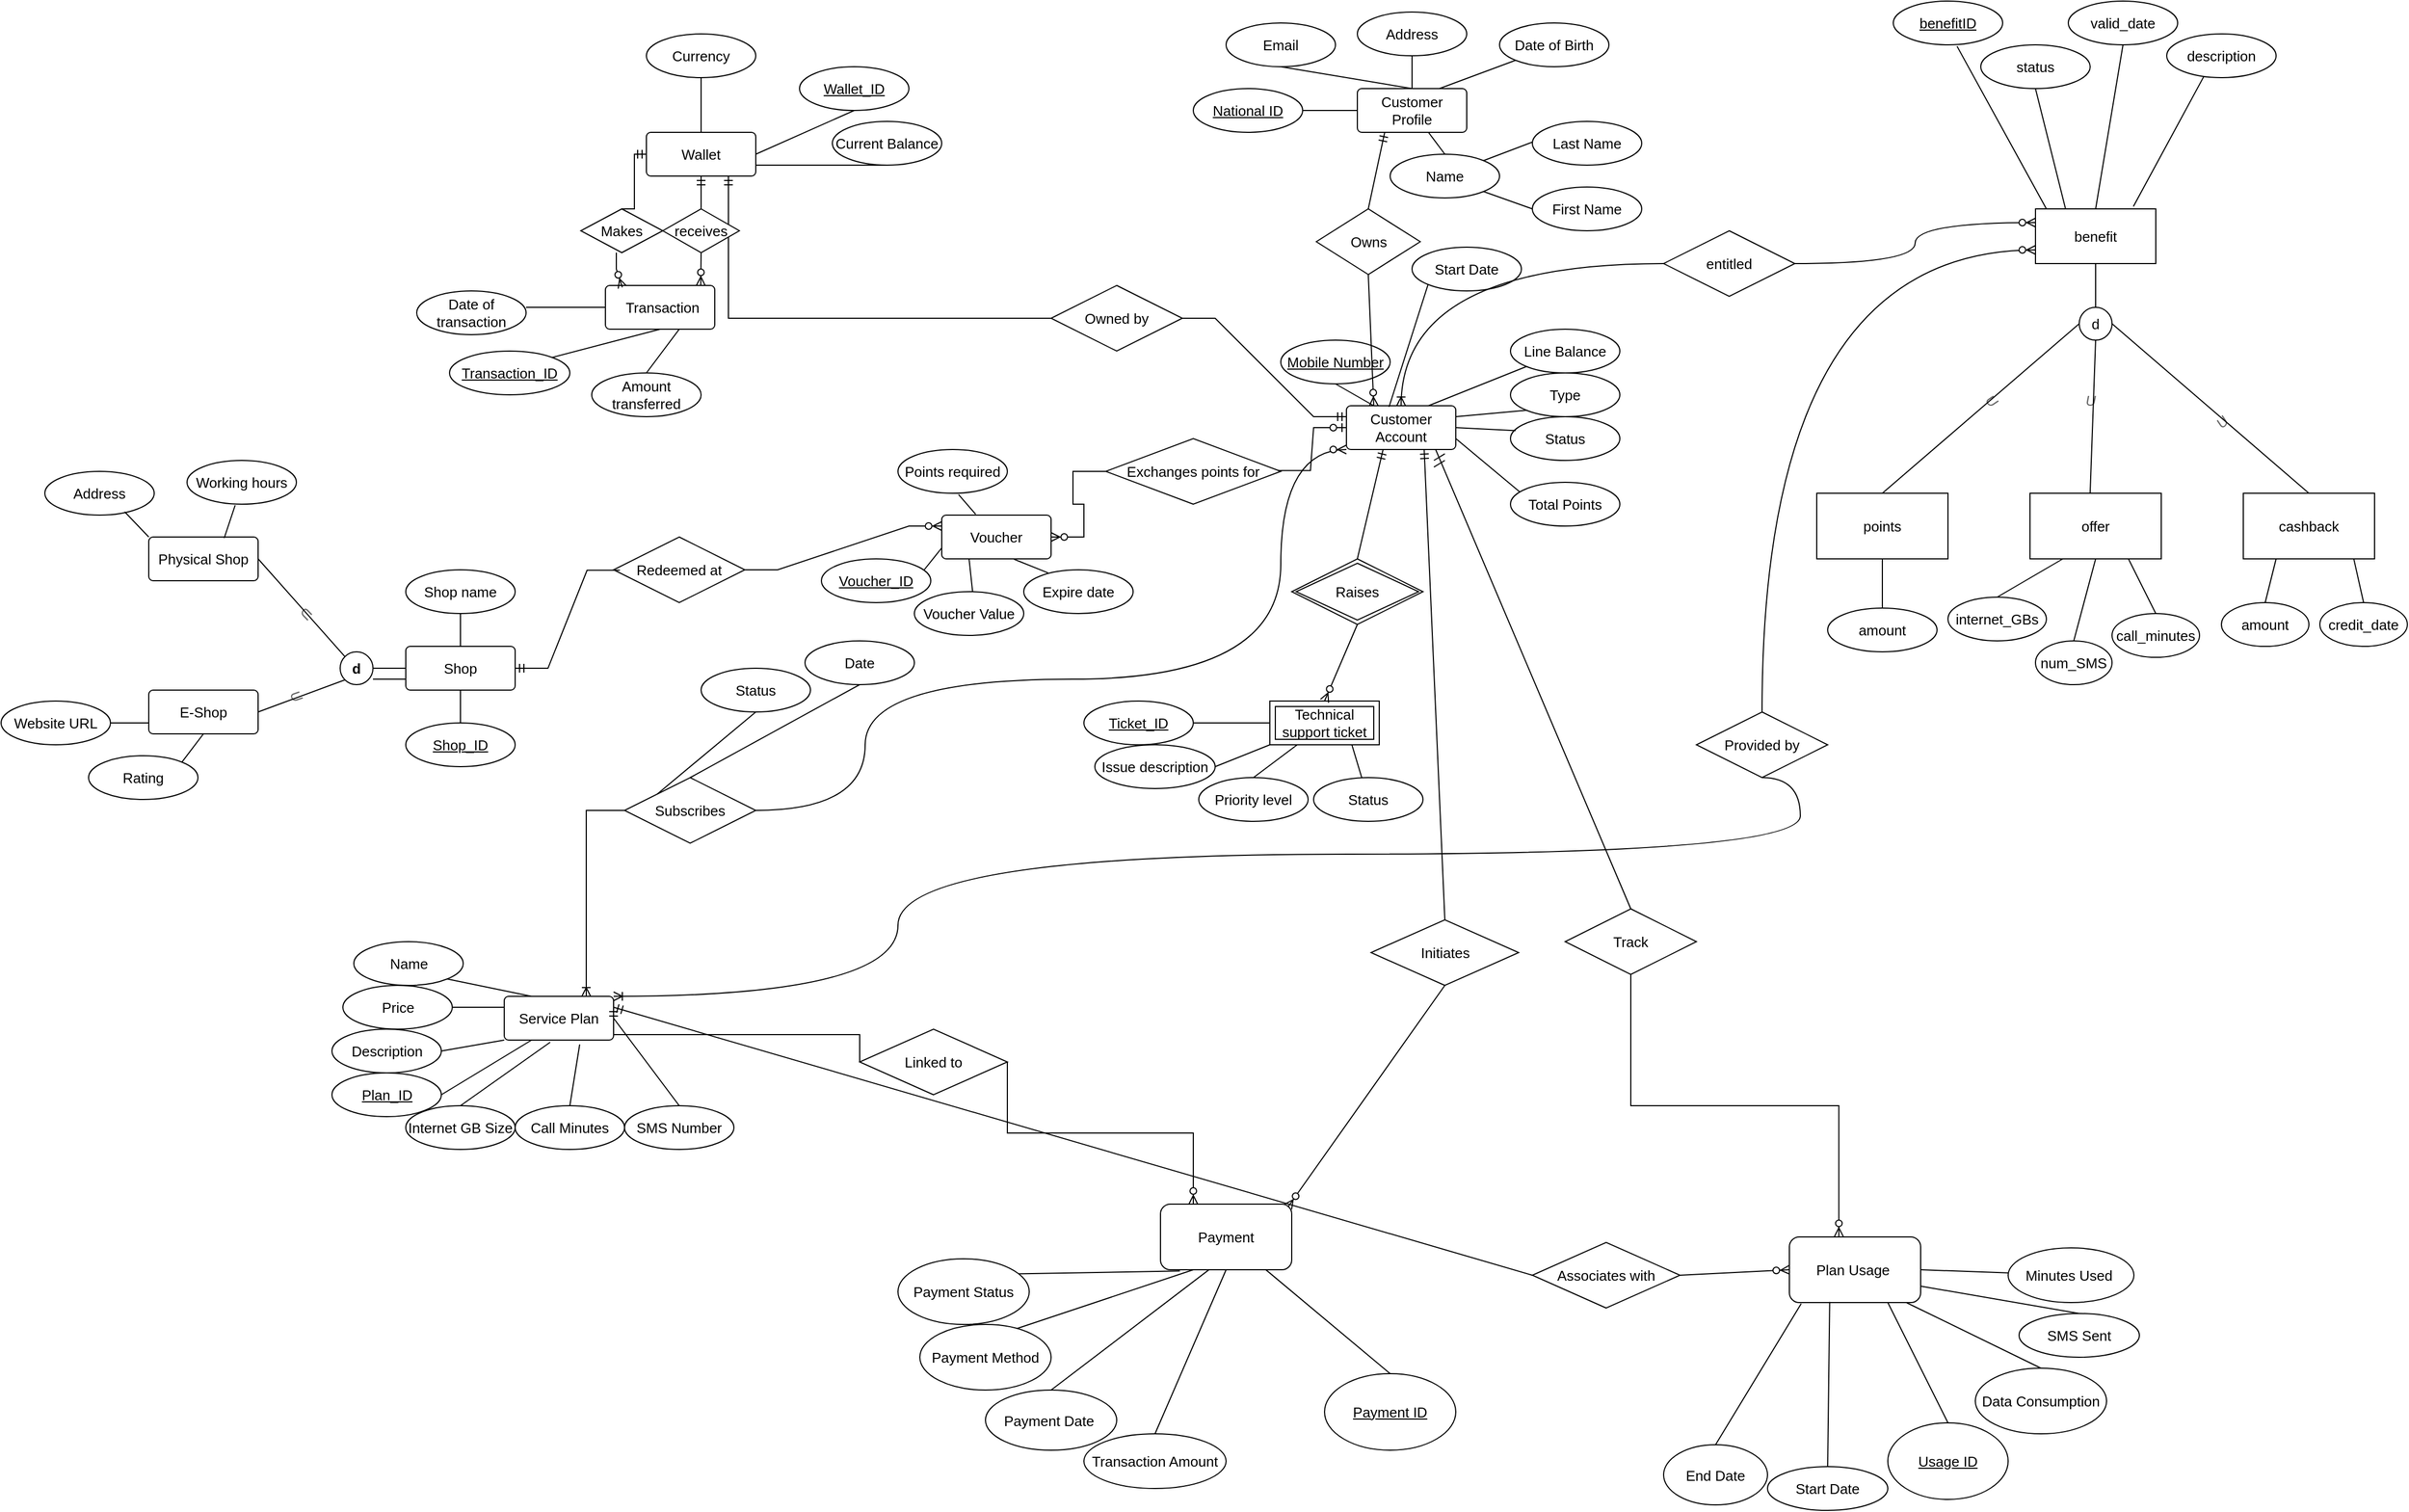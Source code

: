<mxfile version="24.7.17">
  <diagram id="R2lEEEUBdFMjLlhIrx00" name="Page-1">
    <mxGraphModel dx="2704" dy="565" grid="1" gridSize="10" guides="1" tooltips="1" connect="1" arrows="1" fold="1" page="1" pageScale="1" pageWidth="1654" pageHeight="1169" math="0" shadow="0" extFonts="Permanent Marker^https://fonts.googleapis.com/css?family=Permanent+Marker">
      <root>
        <mxCell id="0" />
        <mxCell id="1" parent="0" />
        <mxCell id="F2KtdEp4NuPGQQRKZKPt-2" value="" style="edgeStyle=orthogonalEdgeStyle;rounded=0;orthogonalLoop=1;jettySize=auto;html=1;strokeColor=none;endArrow=none;fontSize=13;" parent="1" source="F2KtdEp4NuPGQQRKZKPt-3" target="F2KtdEp4NuPGQQRKZKPt-6" edge="1">
          <mxGeometry relative="1" as="geometry" />
        </mxCell>
        <mxCell id="F2KtdEp4NuPGQQRKZKPt-3" value="Wallet" style="rounded=1;arcSize=10;whiteSpace=wrap;html=1;align=center;fontSize=13;" parent="1" vertex="1">
          <mxGeometry x="-620" y="330" width="100" height="40" as="geometry" />
        </mxCell>
        <mxCell id="F2KtdEp4NuPGQQRKZKPt-4" value="Currency" style="ellipse;whiteSpace=wrap;html=1;align=center;fontSize=13;" parent="1" vertex="1">
          <mxGeometry x="-620" y="240" width="100" height="40" as="geometry" />
        </mxCell>
        <mxCell id="F2KtdEp4NuPGQQRKZKPt-5" value="Current Balance" style="ellipse;whiteSpace=wrap;html=1;align=center;fontSize=13;" parent="1" vertex="1">
          <mxGeometry x="-450" y="320" width="100" height="40" as="geometry" />
        </mxCell>
        <mxCell id="F2KtdEp4NuPGQQRKZKPt-6" value="Wallet_ID" style="ellipse;whiteSpace=wrap;html=1;align=center;fontStyle=4;fontSize=13;" parent="1" vertex="1">
          <mxGeometry x="-480" y="270" width="100" height="40" as="geometry" />
        </mxCell>
        <mxCell id="F2KtdEp4NuPGQQRKZKPt-7" value="" style="endArrow=none;html=1;rounded=0;exitX=0.5;exitY=0;exitDx=0;exitDy=0;entryX=0.5;entryY=1;entryDx=0;entryDy=0;fontSize=13;" parent="1" source="F2KtdEp4NuPGQQRKZKPt-3" target="F2KtdEp4NuPGQQRKZKPt-4" edge="1">
          <mxGeometry relative="1" as="geometry">
            <mxPoint x="-670" y="219.5" as="sourcePoint" />
            <mxPoint x="-510" y="219.5" as="targetPoint" />
          </mxGeometry>
        </mxCell>
        <mxCell id="MBuhAYIkGiriPWJrQsRO-3" value="" style="endArrow=none;html=1;rounded=0;entryX=0.5;entryY=1;entryDx=0;entryDy=0;exitX=1;exitY=0.5;exitDx=0;exitDy=0;exitPerimeter=0;fontSize=13;" parent="1" source="F2KtdEp4NuPGQQRKZKPt-3" target="F2KtdEp4NuPGQQRKZKPt-6" edge="1">
          <mxGeometry relative="1" as="geometry">
            <mxPoint x="-510" y="350" as="sourcePoint" />
            <mxPoint x="-370" y="350" as="targetPoint" />
          </mxGeometry>
        </mxCell>
        <mxCell id="nOJYXH8r22cCcYCmpwuw-3" value="Customer Account" style="rounded=1;arcSize=10;whiteSpace=wrap;html=1;align=center;fontSize=13;" parent="1" vertex="1">
          <mxGeometry x="20" y="580" width="100" height="40" as="geometry" />
        </mxCell>
        <object label="&lt;u style=&quot;font-size: 13px;&quot;&gt;National ID&lt;/u&gt;" id="YVMlVOvHzLtNW060m_QN-1">
          <mxCell style="ellipse;whiteSpace=wrap;html=1;align=center;fontSize=13;" parent="1" vertex="1">
            <mxGeometry x="-120" y="290" width="100" height="40" as="geometry" />
          </mxCell>
        </object>
        <mxCell id="nOJYXH8r22cCcYCmpwuw-6" value="Owned by" style="shape=rhombus;perimeter=rhombusPerimeter;whiteSpace=wrap;html=1;align=center;fontSize=13;" parent="1" vertex="1">
          <mxGeometry x="-250" y="470" width="120" height="60" as="geometry" />
        </mxCell>
        <mxCell id="YVMlVOvHzLtNW060m_QN-2" value="Name" style="ellipse;whiteSpace=wrap;html=1;align=center;fontSize=13;" parent="1" vertex="1">
          <mxGeometry x="60" y="350" width="100" height="40" as="geometry" />
        </mxCell>
        <mxCell id="nOJYXH8r22cCcYCmpwuw-7" value="" style="edgeStyle=entityRelationEdgeStyle;fontSize=13;html=1;endArrow=ERmandOne;rounded=0;entryX=0;entryY=0.25;entryDx=0;entryDy=0;exitX=1;exitY=0.5;exitDx=0;exitDy=0;" parent="1" source="nOJYXH8r22cCcYCmpwuw-6" target="nOJYXH8r22cCcYCmpwuw-3" edge="1">
          <mxGeometry width="100" height="100" relative="1" as="geometry">
            <mxPoint x="-220" y="490" as="sourcePoint" />
            <mxPoint x="-120" y="390" as="targetPoint" />
          </mxGeometry>
        </mxCell>
        <mxCell id="nOJYXH8r22cCcYCmpwuw-9" value="&amp;nbsp;Transaction" style="rounded=1;arcSize=10;whiteSpace=wrap;html=1;align=center;fontSize=13;" parent="1" vertex="1">
          <mxGeometry x="-657.5" y="470" width="100" height="40" as="geometry" />
        </mxCell>
        <mxCell id="YVMlVOvHzLtNW060m_QN-7" value="" style="endArrow=none;html=1;rounded=0;entryX=0.5;entryY=0;entryDx=0;entryDy=0;exitX=0.5;exitY=1;exitDx=0;exitDy=0;fontSize=13;" parent="1" source="YVMlVOvHzLtNW060m_QN-10" target="nOJYXH8r22cCcYCmpwuw-1" edge="1">
          <mxGeometry relative="1" as="geometry">
            <mxPoint x="10" y="260" as="sourcePoint" />
            <mxPoint x="190" y="259.5" as="targetPoint" />
          </mxGeometry>
        </mxCell>
        <mxCell id="nOJYXH8r22cCcYCmpwuw-10" value="" style="edgeStyle=orthogonalEdgeStyle;fontSize=13;html=1;endArrow=ERmandOne;rounded=0;entryX=0.75;entryY=1;entryDx=0;entryDy=0;exitX=0;exitY=0.5;exitDx=0;exitDy=0;" parent="1" source="nOJYXH8r22cCcYCmpwuw-6" target="F2KtdEp4NuPGQQRKZKPt-3" edge="1">
          <mxGeometry width="100" height="100" relative="1" as="geometry">
            <mxPoint x="-220" y="490" as="sourcePoint" />
            <mxPoint x="-120" y="390" as="targetPoint" />
          </mxGeometry>
        </mxCell>
        <mxCell id="YVMlVOvHzLtNW060m_QN-8" value="" style="endArrow=none;html=1;rounded=0;exitX=0;exitY=0.5;exitDx=0;exitDy=0;entryX=1;entryY=0.5;entryDx=0;entryDy=0;fontSize=13;" parent="1" source="nOJYXH8r22cCcYCmpwuw-1" target="YVMlVOvHzLtNW060m_QN-1" edge="1">
          <mxGeometry relative="1" as="geometry">
            <mxPoint x="-170" y="350" as="sourcePoint" />
            <mxPoint x="-10" y="350" as="targetPoint" />
          </mxGeometry>
        </mxCell>
        <mxCell id="YVMlVOvHzLtNW060m_QN-10" value="Email" style="ellipse;whiteSpace=wrap;html=1;align=center;fontSize=13;" parent="1" vertex="1">
          <mxGeometry x="-90" y="230" width="100" height="40" as="geometry" />
        </mxCell>
        <mxCell id="nOJYXH8r22cCcYCmpwuw-13" value="Amount transferred" style="ellipse;whiteSpace=wrap;html=1;align=center;fontSize=13;" parent="1" vertex="1">
          <mxGeometry x="-670" y="550" width="100" height="40" as="geometry" />
        </mxCell>
        <mxCell id="YVMlVOvHzLtNW060m_QN-14" value="" style="endArrow=none;html=1;rounded=0;entryX=0.5;entryY=0;entryDx=0;entryDy=0;exitX=1;exitY=0;exitDx=0;exitDy=0;fontSize=13;" parent="1" source="YVMlVOvHzLtNW060m_QN-2" target="YVMlVOvHzLtNW060m_QN-17" edge="1">
          <mxGeometry relative="1" as="geometry">
            <mxPoint x="130" y="300" as="sourcePoint" />
            <mxPoint x="200" y="320" as="targetPoint" />
          </mxGeometry>
        </mxCell>
        <mxCell id="YVMlVOvHzLtNW060m_QN-15" value="" style="endArrow=none;html=1;rounded=0;entryX=0.5;entryY=0;entryDx=0;entryDy=0;fontSize=13;" parent="1" source="nOJYXH8r22cCcYCmpwuw-1" target="YVMlVOvHzLtNW060m_QN-2" edge="1">
          <mxGeometry relative="1" as="geometry">
            <mxPoint x="80" y="329" as="sourcePoint" />
            <mxPoint x="240" y="329" as="targetPoint" />
          </mxGeometry>
        </mxCell>
        <mxCell id="nOJYXH8r22cCcYCmpwuw-15" value="Date of transaction" style="ellipse;whiteSpace=wrap;html=1;align=center;fontSize=13;" parent="1" vertex="1">
          <mxGeometry x="-830" y="475" width="100" height="40" as="geometry" />
        </mxCell>
        <mxCell id="YVMlVOvHzLtNW060m_QN-17" value="Last Name" style="ellipse;whiteSpace=wrap;html=1;align=center;fontSize=13;" parent="1" vertex="1">
          <mxGeometry x="190" y="320" width="100" height="40" as="geometry" />
        </mxCell>
        <mxCell id="YVMlVOvHzLtNW060m_QN-18" value="Address" style="ellipse;whiteSpace=wrap;html=1;align=center;fontSize=13;" parent="1" vertex="1">
          <mxGeometry x="30" y="220" width="100" height="40" as="geometry" />
        </mxCell>
        <mxCell id="nOJYXH8r22cCcYCmpwuw-19" value="Technical support ticket" style="shape=ext;margin=3;double=1;whiteSpace=wrap;html=1;align=center;fontSize=13;" parent="1" vertex="1">
          <mxGeometry x="-50" y="850" width="100" height="40" as="geometry" />
        </mxCell>
        <mxCell id="YVMlVOvHzLtNW060m_QN-19" value="Date of Birth" style="ellipse;whiteSpace=wrap;html=1;align=center;fontSize=13;" parent="1" vertex="1">
          <mxGeometry x="160" y="230" width="100" height="40" as="geometry" />
        </mxCell>
        <mxCell id="nOJYXH8r22cCcYCmpwuw-20" value="" style="fontSize=13;html=1;endArrow=ERmandOne;rounded=0;entryX=0.335;entryY=1.004;entryDx=0;entryDy=0;exitX=0.5;exitY=0;exitDx=0;exitDy=0;entryPerimeter=0;" parent="1" target="nOJYXH8r22cCcYCmpwuw-3" edge="1">
          <mxGeometry width="100" height="100" relative="1" as="geometry">
            <mxPoint x="30" y="720" as="sourcePoint" />
            <mxPoint x="-10" y="690" as="targetPoint" />
          </mxGeometry>
        </mxCell>
        <mxCell id="YVMlVOvHzLtNW060m_QN-20" value="" style="endArrow=none;html=1;rounded=0;fontFamily=Helvetica;fontSize=13;fontColor=default;fontStyle=4;exitX=0.5;exitY=1;exitDx=0;exitDy=0;entryX=0.5;entryY=0;entryDx=0;entryDy=0;" parent="1" source="YVMlVOvHzLtNW060m_QN-18" target="nOJYXH8r22cCcYCmpwuw-1" edge="1">
          <mxGeometry relative="1" as="geometry">
            <mxPoint x="-70" y="289" as="sourcePoint" />
            <mxPoint x="90" y="289" as="targetPoint" />
          </mxGeometry>
        </mxCell>
        <mxCell id="nOJYXH8r22cCcYCmpwuw-21" value="" style="fontSize=13;html=1;endArrow=ERzeroToMany;endFill=1;rounded=0;entryX=0.5;entryY=0;entryDx=0;entryDy=0;exitX=0.5;exitY=1;exitDx=0;exitDy=0;" parent="1" target="nOJYXH8r22cCcYCmpwuw-19" edge="1">
          <mxGeometry width="100" height="100" relative="1" as="geometry">
            <mxPoint x="30" y="780" as="sourcePoint" />
            <mxPoint x="-120" y="530" as="targetPoint" />
          </mxGeometry>
        </mxCell>
        <mxCell id="YVMlVOvHzLtNW060m_QN-21" value="" style="endArrow=none;html=1;rounded=0;fontFamily=Helvetica;fontSize=13;fontColor=default;fontStyle=4;entryX=0;entryY=1;entryDx=0;entryDy=0;exitX=0.75;exitY=0;exitDx=0;exitDy=0;" parent="1" source="nOJYXH8r22cCcYCmpwuw-1" target="YVMlVOvHzLtNW060m_QN-19" edge="1">
          <mxGeometry relative="1" as="geometry">
            <mxPoint x="90" y="289" as="sourcePoint" />
            <mxPoint x="250" y="289" as="targetPoint" />
          </mxGeometry>
        </mxCell>
        <mxCell id="nOJYXH8r22cCcYCmpwuw-22" value="Ticket_ID" style="ellipse;whiteSpace=wrap;html=1;align=center;fontStyle=4;fontSize=13;" parent="1" vertex="1">
          <mxGeometry x="-220" y="850" width="100" height="40" as="geometry" />
        </mxCell>
        <mxCell id="YVMlVOvHzLtNW060m_QN-22" value="First Name" style="ellipse;whiteSpace=wrap;html=1;align=center;fontSize=13;" parent="1" vertex="1">
          <mxGeometry x="190" y="380" width="100" height="40" as="geometry" />
        </mxCell>
        <mxCell id="nOJYXH8r22cCcYCmpwuw-23" value="Issue description" style="ellipse;whiteSpace=wrap;html=1;align=center;fontSize=13;" parent="1" vertex="1">
          <mxGeometry x="-210" y="890" width="110" height="40" as="geometry" />
        </mxCell>
        <mxCell id="YVMlVOvHzLtNW060m_QN-23" value="" style="endArrow=none;html=1;rounded=0;fontFamily=Helvetica;fontSize=13;fontColor=default;fontStyle=4;entryX=0;entryY=0.5;entryDx=0;entryDy=0;exitX=1;exitY=1;exitDx=0;exitDy=0;" parent="1" source="YVMlVOvHzLtNW060m_QN-2" target="YVMlVOvHzLtNW060m_QN-22" edge="1">
          <mxGeometry relative="1" as="geometry">
            <mxPoint x="150" y="390" as="sourcePoint" />
            <mxPoint x="150" y="400" as="targetPoint" />
          </mxGeometry>
        </mxCell>
        <mxCell id="YVMlVOvHzLtNW060m_QN-24" value="Total Points" style="ellipse;whiteSpace=wrap;html=1;align=center;fontSize=13;" parent="1" vertex="1">
          <mxGeometry x="170" y="650" width="100" height="40" as="geometry" />
        </mxCell>
        <mxCell id="nOJYXH8r22cCcYCmpwuw-24" value="Status" style="ellipse;whiteSpace=wrap;html=1;align=center;fontSize=13;" parent="1" vertex="1">
          <mxGeometry x="-10" y="920" width="100" height="40" as="geometry" />
        </mxCell>
        <mxCell id="YVMlVOvHzLtNW060m_QN-25" value="Type" style="ellipse;whiteSpace=wrap;html=1;align=center;fontSize=13;" parent="1" vertex="1">
          <mxGeometry x="170" y="550" width="100" height="40" as="geometry" />
        </mxCell>
        <mxCell id="nOJYXH8r22cCcYCmpwuw-25" value="Priority level" style="ellipse;whiteSpace=wrap;html=1;align=center;fontSize=13;" parent="1" vertex="1">
          <mxGeometry x="-115" y="920" width="100" height="40" as="geometry" />
        </mxCell>
        <mxCell id="YVMlVOvHzLtNW060m_QN-27" value="Line Balance" style="ellipse;whiteSpace=wrap;html=1;align=center;fontSize=13;" parent="1" vertex="1">
          <mxGeometry x="170" y="510" width="100" height="40" as="geometry" />
        </mxCell>
        <mxCell id="nOJYXH8r22cCcYCmpwuw-26" value="" style="endArrow=none;html=1;rounded=0;exitX=1;exitY=0.5;exitDx=0;exitDy=0;fontSize=13;" parent="1" source="nOJYXH8r22cCcYCmpwuw-22" edge="1">
          <mxGeometry relative="1" as="geometry">
            <mxPoint x="-154.561" y="924.133" as="sourcePoint" />
            <mxPoint x="-50" y="870" as="targetPoint" />
          </mxGeometry>
        </mxCell>
        <mxCell id="YVMlVOvHzLtNW060m_QN-28" value="Start Date" style="ellipse;whiteSpace=wrap;html=1;align=center;fontSize=13;" parent="1" vertex="1">
          <mxGeometry x="80" y="435" width="100" height="40" as="geometry" />
        </mxCell>
        <mxCell id="nOJYXH8r22cCcYCmpwuw-27" value="" style="endArrow=none;html=1;rounded=0;exitX=0.75;exitY=1;exitDx=0;exitDy=0;fontSize=13;" parent="1" source="nOJYXH8r22cCcYCmpwuw-19" target="nOJYXH8r22cCcYCmpwuw-24" edge="1">
          <mxGeometry relative="1" as="geometry">
            <mxPoint x="60" y="869.33" as="sourcePoint" />
            <mxPoint x="90" y="869" as="targetPoint" />
          </mxGeometry>
        </mxCell>
        <mxCell id="YVMlVOvHzLtNW060m_QN-29" value="Status" style="ellipse;whiteSpace=wrap;html=1;align=center;fontSize=13;" parent="1" vertex="1">
          <mxGeometry x="170" y="590" width="100" height="40" as="geometry" />
        </mxCell>
        <mxCell id="nOJYXH8r22cCcYCmpwuw-28" value="" style="endArrow=none;html=1;rounded=0;entryX=0;entryY=1;entryDx=0;entryDy=0;exitX=1;exitY=0.5;exitDx=0;exitDy=0;fontSize=13;" parent="1" source="nOJYXH8r22cCcYCmpwuw-23" target="nOJYXH8r22cCcYCmpwuw-19" edge="1">
          <mxGeometry relative="1" as="geometry">
            <mxPoint x="-90" y="950" as="sourcePoint" />
            <mxPoint x="70" y="950" as="targetPoint" />
          </mxGeometry>
        </mxCell>
        <mxCell id="YVMlVOvHzLtNW060m_QN-30" value="Mobile Number" style="ellipse;whiteSpace=wrap;html=1;align=center;fontStyle=4;strokeColor=default;verticalAlign=middle;fontFamily=Helvetica;fontSize=13;fontColor=default;fillColor=default;" parent="1" vertex="1">
          <mxGeometry x="-40" y="520" width="100" height="40" as="geometry" />
        </mxCell>
        <mxCell id="nOJYXH8r22cCcYCmpwuw-29" value="" style="endArrow=none;html=1;rounded=0;entryX=0.25;entryY=1;entryDx=0;entryDy=0;exitX=0.5;exitY=0;exitDx=0;exitDy=0;fontSize=13;" parent="1" source="nOJYXH8r22cCcYCmpwuw-25" target="nOJYXH8r22cCcYCmpwuw-19" edge="1">
          <mxGeometry relative="1" as="geometry">
            <mxPoint x="-80" y="960" as="sourcePoint" />
            <mxPoint x="-40" y="900" as="targetPoint" />
          </mxGeometry>
        </mxCell>
        <mxCell id="YVMlVOvHzLtNW060m_QN-31" value="" style="endArrow=none;html=1;rounded=0;fontFamily=Helvetica;fontSize=13;fontColor=default;fontStyle=4;exitX=0.5;exitY=1;exitDx=0;exitDy=0;entryX=0.25;entryY=0;entryDx=0;entryDy=0;" parent="1" source="YVMlVOvHzLtNW060m_QN-30" target="nOJYXH8r22cCcYCmpwuw-3" edge="1">
          <mxGeometry relative="1" as="geometry">
            <mxPoint x="-130" y="579" as="sourcePoint" />
            <mxPoint x="30" y="579" as="targetPoint" />
          </mxGeometry>
        </mxCell>
        <mxCell id="nOJYXH8r22cCcYCmpwuw-31" value="" style="endArrow=none;html=1;rounded=0;entryX=0.5;entryY=0;entryDx=0;entryDy=0;exitX=0.638;exitY=1;exitDx=0;exitDy=0;exitPerimeter=0;fontSize=13;" parent="1" source="nOJYXH8r22cCcYCmpwuw-9" target="nOJYXH8r22cCcYCmpwuw-13" edge="1">
          <mxGeometry relative="1" as="geometry">
            <mxPoint x="-927.5" y="484.33" as="sourcePoint" />
            <mxPoint x="-887.5" y="485" as="targetPoint" />
            <Array as="points">
              <mxPoint x="-590" y="510" />
            </Array>
          </mxGeometry>
        </mxCell>
        <mxCell id="YVMlVOvHzLtNW060m_QN-32" value="" style="endArrow=none;html=1;rounded=0;fontFamily=Helvetica;fontSize=13;fontColor=default;fontStyle=4;entryX=0;entryY=1;entryDx=0;entryDy=0;exitX=0.75;exitY=0;exitDx=0;exitDy=0;" parent="1" source="nOJYXH8r22cCcYCmpwuw-3" target="YVMlVOvHzLtNW060m_QN-27" edge="1">
          <mxGeometry relative="1" as="geometry">
            <mxPoint x="60" y="579" as="sourcePoint" />
            <mxPoint x="220" y="579" as="targetPoint" />
          </mxGeometry>
        </mxCell>
        <mxCell id="nOJYXH8r22cCcYCmpwuw-32" value="" style="endArrow=none;html=1;rounded=0;entryX=1;entryY=0.75;entryDx=0;entryDy=0;exitX=0.5;exitY=1;exitDx=0;exitDy=0;fontSize=13;" parent="1" source="F2KtdEp4NuPGQQRKZKPt-5" target="F2KtdEp4NuPGQQRKZKPt-3" edge="1">
          <mxGeometry relative="1" as="geometry">
            <mxPoint x="-390" y="400" as="sourcePoint" />
            <mxPoint x="-230" y="400" as="targetPoint" />
          </mxGeometry>
        </mxCell>
        <mxCell id="YVMlVOvHzLtNW060m_QN-33" value="" style="endArrow=none;html=1;rounded=0;fontFamily=Helvetica;fontSize=13;fontColor=default;fontStyle=4;exitX=1;exitY=0.25;exitDx=0;exitDy=0;entryX=0;entryY=1;entryDx=0;entryDy=0;" parent="1" source="nOJYXH8r22cCcYCmpwuw-3" target="YVMlVOvHzLtNW060m_QN-25" edge="1">
          <mxGeometry relative="1" as="geometry">
            <mxPoint x="-30" y="600" as="sourcePoint" />
            <mxPoint x="130" y="600" as="targetPoint" />
          </mxGeometry>
        </mxCell>
        <mxCell id="YVMlVOvHzLtNW060m_QN-34" value="" style="endArrow=none;html=1;rounded=0;fontFamily=Helvetica;fontSize=13;fontColor=default;fontStyle=4;exitX=0.39;exitY=0.025;exitDx=0;exitDy=0;entryX=0;entryY=1;entryDx=0;entryDy=0;exitPerimeter=0;" parent="1" source="nOJYXH8r22cCcYCmpwuw-3" target="YVMlVOvHzLtNW060m_QN-28" edge="1">
          <mxGeometry relative="1" as="geometry">
            <mxPoint x="-40" y="659.5" as="sourcePoint" />
            <mxPoint x="120" y="659.5" as="targetPoint" />
          </mxGeometry>
        </mxCell>
        <mxCell id="YVMlVOvHzLtNW060m_QN-35" value="" style="endArrow=none;html=1;rounded=0;fontFamily=Helvetica;fontSize=13;fontColor=default;fontStyle=4;exitX=1;exitY=0.5;exitDx=0;exitDy=0;entryX=0.048;entryY=0.32;entryDx=0;entryDy=0;entryPerimeter=0;" parent="1" source="nOJYXH8r22cCcYCmpwuw-3" target="YVMlVOvHzLtNW060m_QN-29" edge="1">
          <mxGeometry relative="1" as="geometry">
            <mxPoint x="-100" y="670" as="sourcePoint" />
            <mxPoint x="60" y="670" as="targetPoint" />
          </mxGeometry>
        </mxCell>
        <mxCell id="YVMlVOvHzLtNW060m_QN-36" value="" style="endArrow=none;html=1;rounded=0;fontFamily=Helvetica;fontSize=13;fontColor=default;fontStyle=4;entryX=1;entryY=0.75;entryDx=0;entryDy=0;exitX=0.083;exitY=0.216;exitDx=0;exitDy=0;entryPerimeter=0;exitPerimeter=0;" parent="1" source="YVMlVOvHzLtNW060m_QN-24" target="nOJYXH8r22cCcYCmpwuw-3" edge="1">
          <mxGeometry relative="1" as="geometry">
            <mxPoint x="223.8" y="679.96" as="sourcePoint" />
            <mxPoint x="70.0" y="620" as="targetPoint" />
          </mxGeometry>
        </mxCell>
        <mxCell id="YVMlVOvHzLtNW060m_QN-37" value="Exchanges points for" style="shape=rhombus;perimeter=rhombusPerimeter;whiteSpace=wrap;html=1;align=center;rotation=0;direction=west;fontSize=13;" parent="1" vertex="1">
          <mxGeometry x="-200" y="610" width="160" height="60" as="geometry" />
        </mxCell>
        <mxCell id="YVMlVOvHzLtNW060m_QN-46" value="Voucher" style="rounded=1;arcSize=10;whiteSpace=wrap;html=1;align=center;fontSize=13;" parent="1" vertex="1">
          <mxGeometry x="-350" y="680" width="100" height="40" as="geometry" />
        </mxCell>
        <mxCell id="lE3XEgPGlZlf8RJ6UCjR-2" value="Makes" style="shape=rhombus;perimeter=rhombusPerimeter;whiteSpace=wrap;html=1;align=center;fontSize=13;" parent="1" vertex="1">
          <mxGeometry x="-680" y="400" width="75" height="40" as="geometry" />
        </mxCell>
        <mxCell id="YVMlVOvHzLtNW060m_QN-48" value="Service Plan" style="rounded=1;arcSize=10;whiteSpace=wrap;html=1;align=center;fontSize=13;" parent="1" vertex="1">
          <mxGeometry x="-750" y="1120" width="100" height="40" as="geometry" />
        </mxCell>
        <mxCell id="YVMlVOvHzLtNW060m_QN-63" value="SMS Number" style="ellipse;whiteSpace=wrap;html=1;align=center;fontSize=13;" parent="1" vertex="1">
          <mxGeometry x="-640" y="1220" width="100" height="40" as="geometry" />
        </mxCell>
        <mxCell id="YVMlVOvHzLtNW060m_QN-64" value="Call Minutes" style="ellipse;whiteSpace=wrap;html=1;align=center;fontSize=13;" parent="1" vertex="1">
          <mxGeometry x="-740" y="1220" width="100" height="40" as="geometry" />
        </mxCell>
        <mxCell id="YVMlVOvHzLtNW060m_QN-65" value="Internet GB Size" style="ellipse;whiteSpace=wrap;html=1;align=center;fontSize=13;" parent="1" vertex="1">
          <mxGeometry x="-840" y="1220" width="100" height="40" as="geometry" />
        </mxCell>
        <mxCell id="YVMlVOvHzLtNW060m_QN-66" value="Price" style="ellipse;whiteSpace=wrap;html=1;align=center;fontSize=13;" parent="1" vertex="1">
          <mxGeometry x="-897.5" y="1110" width="100" height="40" as="geometry" />
        </mxCell>
        <mxCell id="YVMlVOvHzLtNW060m_QN-67" value="Description" style="ellipse;whiteSpace=wrap;html=1;align=center;fontSize=13;" parent="1" vertex="1">
          <mxGeometry x="-907.5" y="1150" width="100" height="40" as="geometry" />
        </mxCell>
        <mxCell id="YVMlVOvHzLtNW060m_QN-68" value="Name" style="ellipse;whiteSpace=wrap;html=1;align=center;fontSize=13;" parent="1" vertex="1">
          <mxGeometry x="-887.5" y="1070" width="100" height="40" as="geometry" />
        </mxCell>
        <mxCell id="YVMlVOvHzLtNW060m_QN-69" value="" style="endArrow=none;html=1;rounded=0;fontFamily=Helvetica;fontSize=13;fontColor=default;fontStyle=4;entryX=0.5;entryY=0;entryDx=0;entryDy=0;exitX=1;exitY=0.5;exitDx=0;exitDy=0;" parent="1" source="YVMlVOvHzLtNW060m_QN-48" target="YVMlVOvHzLtNW060m_QN-63" edge="1">
          <mxGeometry relative="1" as="geometry">
            <mxPoint x="-657.5" y="1140" as="sourcePoint" />
            <mxPoint x="-497.5" y="1140" as="targetPoint" />
          </mxGeometry>
        </mxCell>
        <mxCell id="YVMlVOvHzLtNW060m_QN-70" value="" style="endArrow=none;html=1;rounded=0;fontFamily=Helvetica;fontSize=13;fontColor=default;fontStyle=4;entryX=0.5;entryY=0;entryDx=0;entryDy=0;exitX=0.69;exitY=1.1;exitDx=0;exitDy=0;exitPerimeter=0;" parent="1" source="YVMlVOvHzLtNW060m_QN-48" target="YVMlVOvHzLtNW060m_QN-64" edge="1">
          <mxGeometry relative="1" as="geometry">
            <mxPoint x="-707.5" y="1180" as="sourcePoint" />
            <mxPoint x="-647.5" y="1180" as="targetPoint" />
          </mxGeometry>
        </mxCell>
        <mxCell id="YVMlVOvHzLtNW060m_QN-72" value="" style="endArrow=none;html=1;rounded=0;fontFamily=Helvetica;fontSize=13;fontColor=default;fontStyle=4;entryX=0.5;entryY=0;entryDx=0;entryDy=0;exitX=0.42;exitY=1.05;exitDx=0;exitDy=0;exitPerimeter=0;" parent="1" source="YVMlVOvHzLtNW060m_QN-48" target="YVMlVOvHzLtNW060m_QN-65" edge="1">
          <mxGeometry relative="1" as="geometry">
            <mxPoint x="-717.5" y="1180" as="sourcePoint" />
            <mxPoint x="-657.5" y="1180" as="targetPoint" />
          </mxGeometry>
        </mxCell>
        <mxCell id="YVMlVOvHzLtNW060m_QN-74" value="" style="endArrow=none;html=1;rounded=0;fontFamily=Helvetica;fontSize=13;fontColor=default;fontStyle=4;entryX=0.25;entryY=0;entryDx=0;entryDy=0;exitX=1;exitY=1;exitDx=0;exitDy=0;" parent="1" source="YVMlVOvHzLtNW060m_QN-68" target="YVMlVOvHzLtNW060m_QN-48" edge="1">
          <mxGeometry relative="1" as="geometry">
            <mxPoint x="-867.5" y="1109.5" as="sourcePoint" />
            <mxPoint x="-707.5" y="1109.5" as="targetPoint" />
          </mxGeometry>
        </mxCell>
        <mxCell id="YVMlVOvHzLtNW060m_QN-75" value="" style="endArrow=none;html=1;rounded=0;fontFamily=Helvetica;fontSize=13;fontColor=default;fontStyle=4;entryX=0;entryY=1;entryDx=0;entryDy=0;exitX=1;exitY=0.5;exitDx=0;exitDy=0;" parent="1" source="YVMlVOvHzLtNW060m_QN-67" target="YVMlVOvHzLtNW060m_QN-48" edge="1">
          <mxGeometry relative="1" as="geometry">
            <mxPoint x="-892.5" y="1164.75" as="sourcePoint" />
            <mxPoint x="-757.5" y="1175.25" as="targetPoint" />
          </mxGeometry>
        </mxCell>
        <mxCell id="YVMlVOvHzLtNW060m_QN-76" value="" style="endArrow=none;html=1;rounded=0;fontFamily=Helvetica;fontSize=13;fontColor=default;fontStyle=4;entryX=0;entryY=0.25;entryDx=0;entryDy=0;exitX=1;exitY=0.5;exitDx=0;exitDy=0;" parent="1" source="YVMlVOvHzLtNW060m_QN-66" target="YVMlVOvHzLtNW060m_QN-48" edge="1">
          <mxGeometry relative="1" as="geometry">
            <mxPoint x="-895" y="1129.5" as="sourcePoint" />
            <mxPoint x="-760" y="1140" as="targetPoint" />
          </mxGeometry>
        </mxCell>
        <mxCell id="YVMlVOvHzLtNW060m_QN-77" value="Plan_ID" style="ellipse;whiteSpace=wrap;html=1;align=center;fontStyle=4;strokeColor=default;verticalAlign=middle;fontFamily=Helvetica;fontSize=13;fontColor=default;fillColor=default;" parent="1" vertex="1">
          <mxGeometry x="-907.5" y="1190" width="100" height="40" as="geometry" />
        </mxCell>
        <mxCell id="YVMlVOvHzLtNW060m_QN-79" value="Subscribes" style="shape=rhombus;perimeter=rhombusPerimeter;whiteSpace=wrap;html=1;align=center;rotation=0;fontSize=13;" parent="1" vertex="1">
          <mxGeometry x="-640" y="920" width="120" height="60" as="geometry" />
        </mxCell>
        <mxCell id="YVMlVOvHzLtNW060m_QN-80" value="Status" style="ellipse;whiteSpace=wrap;html=1;align=center;fontSize=13;" parent="1" vertex="1">
          <mxGeometry x="-570" y="820" width="100" height="40" as="geometry" />
        </mxCell>
        <mxCell id="YVMlVOvHzLtNW060m_QN-81" value="Date" style="ellipse;whiteSpace=wrap;html=1;align=center;fontSize=13;" parent="1" vertex="1">
          <mxGeometry x="-475" y="795" width="100" height="40" as="geometry" />
        </mxCell>
        <mxCell id="YVMlVOvHzLtNW060m_QN-82" value="" style="endArrow=none;html=1;rounded=0;fontFamily=Helvetica;fontSize=13;fontColor=default;fontStyle=4;entryX=0.5;entryY=0;entryDx=0;entryDy=0;exitX=0.5;exitY=1;exitDx=0;exitDy=0;" parent="1" source="YVMlVOvHzLtNW060m_QN-81" target="YVMlVOvHzLtNW060m_QN-79" edge="1">
          <mxGeometry relative="1" as="geometry">
            <mxPoint x="-850" y="980" as="sourcePoint" />
            <mxPoint x="-585" y="880" as="targetPoint" />
          </mxGeometry>
        </mxCell>
        <mxCell id="YVMlVOvHzLtNW060m_QN-83" value="" style="endArrow=none;html=1;rounded=0;fontFamily=Helvetica;fontSize=13;fontColor=default;fontStyle=4;entryX=0;entryY=0;entryDx=0;entryDy=0;exitX=0.5;exitY=1;exitDx=0;exitDy=0;" parent="1" source="YVMlVOvHzLtNW060m_QN-80" target="YVMlVOvHzLtNW060m_QN-79" edge="1">
          <mxGeometry relative="1" as="geometry">
            <mxPoint x="-710" y="960" as="sourcePoint" />
            <mxPoint x="-560" y="880" as="targetPoint" />
          </mxGeometry>
        </mxCell>
        <mxCell id="YVMlVOvHzLtNW060m_QN-93" value="" style="endArrow=none;html=1;rounded=0;entryX=0.5;entryY=0;entryDx=0;entryDy=0;fontSize=13;" parent="1" target="nOJYXH8r22cCcYCmpwuw-1" edge="1">
          <mxGeometry relative="1" as="geometry">
            <mxPoint x="80" y="329" as="sourcePoint" />
            <mxPoint x="120" y="350" as="targetPoint" />
          </mxGeometry>
        </mxCell>
        <mxCell id="nOJYXH8r22cCcYCmpwuw-1" value="Customer&lt;div style=&quot;font-size: 13px;&quot;&gt;Prof&lt;span style=&quot;background-color: initial; font-size: 13px;&quot;&gt;ile&lt;/span&gt;&lt;/div&gt;" style="rounded=1;arcSize=10;whiteSpace=wrap;html=1;align=center;fontSize=13;" parent="1" vertex="1">
          <mxGeometry x="30" y="290" width="100" height="40" as="geometry" />
        </mxCell>
        <mxCell id="1tl5mqjxRXm8i3WzVXRc-3" value="" style="endArrow=none;html=1;rounded=0;exitX=0;exitY=0.75;exitDx=0;exitDy=0;entryX=0.94;entryY=0.25;entryDx=0;entryDy=0;entryPerimeter=0;fontSize=13;" parent="1" source="YVMlVOvHzLtNW060m_QN-46" target="1tl5mqjxRXm8i3WzVXRc-4" edge="1">
          <mxGeometry width="50" height="50" relative="1" as="geometry">
            <mxPoint x="-230" y="730" as="sourcePoint" />
            <mxPoint x="-290" y="750" as="targetPoint" />
          </mxGeometry>
        </mxCell>
        <mxCell id="1tl5mqjxRXm8i3WzVXRc-4" value="Voucher_ID" style="ellipse;whiteSpace=wrap;html=1;align=center;fontStyle=4;fontSize=13;" parent="1" vertex="1">
          <mxGeometry x="-460" y="720" width="100" height="40" as="geometry" />
        </mxCell>
        <mxCell id="1tl5mqjxRXm8i3WzVXRc-14" value="" style="edgeStyle=entityRelationEdgeStyle;fontSize=13;html=1;endArrow=ERzeroToMany;endFill=1;rounded=0;entryX=1;entryY=0.5;entryDx=0;entryDy=0;" parent="1" source="YVMlVOvHzLtNW060m_QN-37" target="YVMlVOvHzLtNW060m_QN-46" edge="1">
          <mxGeometry width="100" height="100" relative="1" as="geometry">
            <mxPoint x="-100" y="645" as="sourcePoint" />
            <mxPoint x="-200" y="675" as="targetPoint" />
          </mxGeometry>
        </mxCell>
        <mxCell id="1tl5mqjxRXm8i3WzVXRc-15" value="" style="edgeStyle=entityRelationEdgeStyle;fontSize=13;html=1;endArrow=ERzeroToOne;endFill=1;rounded=0;exitX=0.018;exitY=0.513;exitDx=0;exitDy=0;exitPerimeter=0;entryX=0;entryY=0.5;entryDx=0;entryDy=0;" parent="1" source="YVMlVOvHzLtNW060m_QN-37" target="nOJYXH8r22cCcYCmpwuw-3" edge="1">
          <mxGeometry width="100" height="100" relative="1" as="geometry">
            <mxPoint x="-90" y="700" as="sourcePoint" />
            <mxPoint x="10" y="600" as="targetPoint" />
          </mxGeometry>
        </mxCell>
        <mxCell id="1tl5mqjxRXm8i3WzVXRc-16" value="Voucher Value" style="ellipse;whiteSpace=wrap;html=1;align=center;fontSize=13;" parent="1" vertex="1">
          <mxGeometry x="-375" y="750" width="100" height="40" as="geometry" />
        </mxCell>
        <mxCell id="1tl5mqjxRXm8i3WzVXRc-17" value="" style="endArrow=none;html=1;rounded=0;exitX=0.532;exitY=-0.008;exitDx=0;exitDy=0;exitPerimeter=0;entryX=0.25;entryY=1;entryDx=0;entryDy=0;fontSize=13;" parent="1" source="1tl5mqjxRXm8i3WzVXRc-16" target="YVMlVOvHzLtNW060m_QN-46" edge="1">
          <mxGeometry width="50" height="50" relative="1" as="geometry">
            <mxPoint x="-240" y="780" as="sourcePoint" />
            <mxPoint x="-190" y="730" as="targetPoint" />
          </mxGeometry>
        </mxCell>
        <mxCell id="1tl5mqjxRXm8i3WzVXRc-18" value="Expire date" style="ellipse;whiteSpace=wrap;html=1;align=center;fontSize=13;" parent="1" vertex="1">
          <mxGeometry x="-275" y="730" width="100" height="40" as="geometry" />
        </mxCell>
        <mxCell id="1tl5mqjxRXm8i3WzVXRc-19" value="Points required" style="ellipse;whiteSpace=wrap;html=1;align=center;fontSize=13;" parent="1" vertex="1">
          <mxGeometry x="-390" y="620" width="100" height="40" as="geometry" />
        </mxCell>
        <mxCell id="1tl5mqjxRXm8i3WzVXRc-20" value="" style="endArrow=none;html=1;rounded=0;exitX=0.554;exitY=1.03;exitDx=0;exitDy=0;exitPerimeter=0;entryX=0.31;entryY=-0.02;entryDx=0;entryDy=0;entryPerimeter=0;fontSize=13;" parent="1" source="1tl5mqjxRXm8i3WzVXRc-19" target="YVMlVOvHzLtNW060m_QN-46" edge="1">
          <mxGeometry width="50" height="50" relative="1" as="geometry">
            <mxPoint x="-230" y="800" as="sourcePoint" />
            <mxPoint x="-180" y="750" as="targetPoint" />
          </mxGeometry>
        </mxCell>
        <mxCell id="1tl5mqjxRXm8i3WzVXRc-21" value="" style="endArrow=none;html=1;rounded=0;exitX=0.662;exitY=1.01;exitDx=0;exitDy=0;exitPerimeter=0;entryX=0.222;entryY=0.07;entryDx=0;entryDy=0;entryPerimeter=0;fontSize=13;" parent="1" source="YVMlVOvHzLtNW060m_QN-46" target="1tl5mqjxRXm8i3WzVXRc-18" edge="1">
          <mxGeometry width="50" height="50" relative="1" as="geometry">
            <mxPoint x="-230" y="800" as="sourcePoint" />
            <mxPoint x="-180" y="750" as="targetPoint" />
          </mxGeometry>
        </mxCell>
        <mxCell id="1tl5mqjxRXm8i3WzVXRc-25" value="Shop" style="rounded=1;arcSize=10;whiteSpace=wrap;html=1;align=center;fontSize=13;" parent="1" vertex="1">
          <mxGeometry x="-840" y="800" width="100" height="40" as="geometry" />
        </mxCell>
        <mxCell id="1tl5mqjxRXm8i3WzVXRc-26" value="Redeemed at" style="shape=rhombus;perimeter=rhombusPerimeter;whiteSpace=wrap;html=1;align=center;fontSize=13;" parent="1" vertex="1">
          <mxGeometry x="-650" y="700" width="120" height="60" as="geometry" />
        </mxCell>
        <mxCell id="1tl5mqjxRXm8i3WzVXRc-28" value="" style="edgeStyle=entityRelationEdgeStyle;fontSize=13;html=1;endArrow=ERmandOne;rounded=0;exitX=0.048;exitY=0.507;exitDx=0;exitDy=0;entryX=1;entryY=0.5;entryDx=0;entryDy=0;exitPerimeter=0;" parent="1" source="1tl5mqjxRXm8i3WzVXRc-26" target="1tl5mqjxRXm8i3WzVXRc-25" edge="1">
          <mxGeometry width="100" height="100" relative="1" as="geometry">
            <mxPoint x="-760.0" y="800" as="sourcePoint" />
            <mxPoint x="-560" y="770" as="targetPoint" />
            <Array as="points">
              <mxPoint x="-660" y="758.68" />
              <mxPoint x="-700" y="750" />
              <mxPoint x="-700" y="720" />
            </Array>
          </mxGeometry>
        </mxCell>
        <mxCell id="1tl5mqjxRXm8i3WzVXRc-29" value="" style="edgeStyle=entityRelationEdgeStyle;fontSize=13;html=1;endArrow=ERzeroToMany;endFill=1;rounded=0;entryX=0;entryY=0.25;entryDx=0;entryDy=0;exitX=1;exitY=0.5;exitDx=0;exitDy=0;" parent="1" source="1tl5mqjxRXm8i3WzVXRc-26" target="YVMlVOvHzLtNW060m_QN-46" edge="1">
          <mxGeometry width="100" height="100" relative="1" as="geometry">
            <mxPoint x="-550" y="790" as="sourcePoint" />
            <mxPoint x="-450" y="690" as="targetPoint" />
          </mxGeometry>
        </mxCell>
        <mxCell id="1tl5mqjxRXm8i3WzVXRc-30" value="Shop_ID" style="ellipse;whiteSpace=wrap;html=1;align=center;fontStyle=4;fontSize=13;" parent="1" vertex="1">
          <mxGeometry x="-840" y="870" width="100" height="40" as="geometry" />
        </mxCell>
        <mxCell id="1tl5mqjxRXm8i3WzVXRc-31" value="Shop name" style="ellipse;whiteSpace=wrap;html=1;align=center;fontSize=13;" parent="1" vertex="1">
          <mxGeometry x="-840" y="730" width="100" height="40" as="geometry" />
        </mxCell>
        <mxCell id="1tl5mqjxRXm8i3WzVXRc-32" value="" style="endArrow=none;html=1;rounded=0;exitX=0.5;exitY=0;exitDx=0;exitDy=0;entryX=0.5;entryY=1;entryDx=0;entryDy=0;fontSize=13;" parent="1" source="1tl5mqjxRXm8i3WzVXRc-25" target="1tl5mqjxRXm8i3WzVXRc-31" edge="1">
          <mxGeometry width="50" height="50" relative="1" as="geometry">
            <mxPoint x="-510" y="850" as="sourcePoint" />
            <mxPoint x="-460" y="800" as="targetPoint" />
          </mxGeometry>
        </mxCell>
        <mxCell id="1tl5mqjxRXm8i3WzVXRc-33" value="" style="endArrow=none;html=1;rounded=0;exitX=0.5;exitY=0;exitDx=0;exitDy=0;entryX=0.5;entryY=1;entryDx=0;entryDy=0;fontSize=13;" parent="1" source="1tl5mqjxRXm8i3WzVXRc-30" target="1tl5mqjxRXm8i3WzVXRc-25" edge="1">
          <mxGeometry width="50" height="50" relative="1" as="geometry">
            <mxPoint x="-750" y="810" as="sourcePoint" />
            <mxPoint x="-750" y="780" as="targetPoint" />
          </mxGeometry>
        </mxCell>
        <mxCell id="1tl5mqjxRXm8i3WzVXRc-34" value="" style="endArrow=none;html=1;rounded=0;entryX=0;entryY=0.5;entryDx=0;entryDy=0;fontSize=13;" parent="1" source="1tl5mqjxRXm8i3WzVXRc-35" target="1tl5mqjxRXm8i3WzVXRc-25" edge="1">
          <mxGeometry width="50" height="50" relative="1" as="geometry">
            <mxPoint x="-890" y="820" as="sourcePoint" />
            <mxPoint x="-870" y="800" as="targetPoint" />
          </mxGeometry>
        </mxCell>
        <mxCell id="1tl5mqjxRXm8i3WzVXRc-36" value="" style="endArrow=none;html=1;rounded=0;entryX=0;entryY=0.5;entryDx=0;entryDy=0;fontSize=13;" parent="1" target="1tl5mqjxRXm8i3WzVXRc-35" edge="1">
          <mxGeometry width="50" height="50" relative="1" as="geometry">
            <mxPoint x="-890" y="820" as="sourcePoint" />
            <mxPoint x="-810" y="820" as="targetPoint" />
          </mxGeometry>
        </mxCell>
        <mxCell id="1tl5mqjxRXm8i3WzVXRc-35" value="&lt;b style=&quot;font-size: 13px;&quot;&gt;d&lt;/b&gt;" style="ellipse;whiteSpace=wrap;html=1;aspect=fixed;fontSize=13;" parent="1" vertex="1">
          <mxGeometry x="-900" y="805" width="30" height="30" as="geometry" />
        </mxCell>
        <mxCell id="1tl5mqjxRXm8i3WzVXRc-37" value="Physical Shop" style="rounded=1;arcSize=10;whiteSpace=wrap;html=1;align=center;fontSize=13;glass=0;" parent="1" vertex="1">
          <mxGeometry x="-1075" y="700" width="100" height="40" as="geometry" />
        </mxCell>
        <mxCell id="1tl5mqjxRXm8i3WzVXRc-38" value="" style="endArrow=none;html=1;rounded=0;exitX=1;exitY=0.5;exitDx=0;exitDy=0;entryX=0;entryY=0;entryDx=0;entryDy=0;fontSize=13;" parent="1" source="1tl5mqjxRXm8i3WzVXRc-37" target="1tl5mqjxRXm8i3WzVXRc-35" edge="1">
          <mxGeometry width="50" height="50" relative="1" as="geometry">
            <mxPoint x="-920" y="850" as="sourcePoint" />
            <mxPoint x="-870" y="800" as="targetPoint" />
          </mxGeometry>
        </mxCell>
        <mxCell id="1tl5mqjxRXm8i3WzVXRc-39" value="E-Shop" style="rounded=1;arcSize=10;whiteSpace=wrap;html=1;align=center;fontSize=13;" parent="1" vertex="1">
          <mxGeometry x="-1075" y="840" width="100" height="40" as="geometry" />
        </mxCell>
        <mxCell id="1tl5mqjxRXm8i3WzVXRc-40" value="" style="endArrow=none;html=1;rounded=0;exitX=1;exitY=0.5;exitDx=0;exitDy=0;entryX=0;entryY=1;entryDx=0;entryDy=0;fontSize=13;" parent="1" source="1tl5mqjxRXm8i3WzVXRc-39" target="1tl5mqjxRXm8i3WzVXRc-35" edge="1">
          <mxGeometry width="50" height="50" relative="1" as="geometry">
            <mxPoint x="-920" y="850" as="sourcePoint" />
            <mxPoint x="-870" y="800" as="targetPoint" />
          </mxGeometry>
        </mxCell>
        <mxCell id="1tl5mqjxRXm8i3WzVXRc-41" value="&lt;i style=&quot;font-size: 13px;&quot;&gt;U&lt;/i&gt;" style="text;html=1;align=center;verticalAlign=middle;resizable=0;points=[];autosize=1;strokeColor=none;fillColor=none;rotation=125;fontSize=13;fontFamily=Helvetica;textOpacity=60;spacing=2;" parent="1" vertex="1">
          <mxGeometry x="-945" y="755" width="30" height="30" as="geometry" />
        </mxCell>
        <mxCell id="1tl5mqjxRXm8i3WzVXRc-45" value="&lt;i style=&quot;font-size: 13px;&quot;&gt;U&lt;/i&gt;" style="text;html=1;align=center;verticalAlign=middle;resizable=0;points=[];autosize=1;strokeColor=none;fillColor=none;rotation=60;fontSize=13;fontFamily=Helvetica;textOpacity=60;spacing=2;" parent="1" vertex="1">
          <mxGeometry x="-955" y="830" width="30" height="30" as="geometry" />
        </mxCell>
        <mxCell id="1tl5mqjxRXm8i3WzVXRc-47" value="Address" style="ellipse;whiteSpace=wrap;html=1;align=center;fontSize=13;" parent="1" vertex="1">
          <mxGeometry x="-1170" y="640" width="100" height="40" as="geometry" />
        </mxCell>
        <mxCell id="1tl5mqjxRXm8i3WzVXRc-48" value="Working hours" style="ellipse;whiteSpace=wrap;html=1;align=center;fontSize=13;" parent="1" vertex="1">
          <mxGeometry x="-1040" y="630" width="100" height="40" as="geometry" />
        </mxCell>
        <mxCell id="1tl5mqjxRXm8i3WzVXRc-49" value="Website URL" style="ellipse;whiteSpace=wrap;html=1;align=center;fontSize=13;" parent="1" vertex="1">
          <mxGeometry x="-1210" y="850" width="100" height="40" as="geometry" />
        </mxCell>
        <mxCell id="1tl5mqjxRXm8i3WzVXRc-50" value="Rating" style="ellipse;whiteSpace=wrap;html=1;align=center;fontSize=13;" parent="1" vertex="1">
          <mxGeometry x="-1130" y="900" width="100" height="40" as="geometry" />
        </mxCell>
        <mxCell id="1tl5mqjxRXm8i3WzVXRc-51" value="" style="endArrow=none;html=1;rounded=0;exitX=0;exitY=0;exitDx=0;exitDy=0;entryX=0.73;entryY=0.925;entryDx=0;entryDy=0;entryPerimeter=0;fontSize=13;" parent="1" source="1tl5mqjxRXm8i3WzVXRc-37" target="1tl5mqjxRXm8i3WzVXRc-47" edge="1">
          <mxGeometry width="50" height="50" relative="1" as="geometry">
            <mxPoint x="-780" y="810" as="sourcePoint" />
            <mxPoint x="-730" y="760" as="targetPoint" />
          </mxGeometry>
        </mxCell>
        <mxCell id="1tl5mqjxRXm8i3WzVXRc-52" value="" style="endArrow=none;html=1;rounded=0;exitX=0.69;exitY=0.025;exitDx=0;exitDy=0;entryX=0.44;entryY=1.025;entryDx=0;entryDy=0;entryPerimeter=0;exitPerimeter=0;fontSize=13;" parent="1" source="1tl5mqjxRXm8i3WzVXRc-37" target="1tl5mqjxRXm8i3WzVXRc-48" edge="1">
          <mxGeometry width="50" height="50" relative="1" as="geometry">
            <mxPoint x="-1065" y="710" as="sourcePoint" />
            <mxPoint x="-1087" y="687" as="targetPoint" />
          </mxGeometry>
        </mxCell>
        <mxCell id="1tl5mqjxRXm8i3WzVXRc-53" value="" style="endArrow=none;html=1;rounded=0;exitX=1;exitY=0.5;exitDx=0;exitDy=0;entryX=0;entryY=0.75;entryDx=0;entryDy=0;fontSize=13;" parent="1" source="1tl5mqjxRXm8i3WzVXRc-49" target="1tl5mqjxRXm8i3WzVXRc-39" edge="1">
          <mxGeometry width="50" height="50" relative="1" as="geometry">
            <mxPoint x="-1055" y="720" as="sourcePoint" />
            <mxPoint x="-1077" y="697" as="targetPoint" />
          </mxGeometry>
        </mxCell>
        <mxCell id="1tl5mqjxRXm8i3WzVXRc-54" value="" style="endArrow=none;html=1;rounded=0;exitX=0.5;exitY=1;exitDx=0;exitDy=0;entryX=1;entryY=0;entryDx=0;entryDy=0;fontSize=13;" parent="1" source="1tl5mqjxRXm8i3WzVXRc-39" target="1tl5mqjxRXm8i3WzVXRc-50" edge="1">
          <mxGeometry width="50" height="50" relative="1" as="geometry">
            <mxPoint x="-1045" y="730" as="sourcePoint" />
            <mxPoint x="-1067" y="707" as="targetPoint" />
          </mxGeometry>
        </mxCell>
        <mxCell id="q8fLoaQlOaHjxgoT106--1" value="benefit" style="rounded=0;whiteSpace=wrap;html=1;fontSize=13;" parent="1" vertex="1">
          <mxGeometry x="650" y="400" width="110" height="50" as="geometry" />
        </mxCell>
        <mxCell id="q8fLoaQlOaHjxgoT106--2" value="points" style="rounded=0;whiteSpace=wrap;html=1;fontSize=13;" parent="1" vertex="1">
          <mxGeometry x="450" y="660" width="120" height="60" as="geometry" />
        </mxCell>
        <mxCell id="q8fLoaQlOaHjxgoT106--3" value="offer" style="rounded=0;whiteSpace=wrap;html=1;fontSize=13;" parent="1" vertex="1">
          <mxGeometry x="645" y="660" width="120" height="60" as="geometry" />
        </mxCell>
        <mxCell id="q8fLoaQlOaHjxgoT106--4" value="cashback" style="rounded=0;whiteSpace=wrap;html=1;fontSize=13;" parent="1" vertex="1">
          <mxGeometry x="840" y="660" width="120" height="60" as="geometry" />
        </mxCell>
        <mxCell id="q8fLoaQlOaHjxgoT106--10" value="status" style="ellipse;whiteSpace=wrap;html=1;align=center;fontSize=13;" parent="1" vertex="1">
          <mxGeometry x="600" y="250" width="100" height="40" as="geometry" />
        </mxCell>
        <mxCell id="q8fLoaQlOaHjxgoT106--12" value="valid_date" style="ellipse;whiteSpace=wrap;html=1;align=center;fontSize=13;" parent="1" vertex="1">
          <mxGeometry x="680" y="210" width="100" height="40" as="geometry" />
        </mxCell>
        <mxCell id="q8fLoaQlOaHjxgoT106--13" value="description" style="ellipse;whiteSpace=wrap;html=1;align=center;fontSize=13;" parent="1" vertex="1">
          <mxGeometry x="770" y="240" width="100" height="40" as="geometry" />
        </mxCell>
        <mxCell id="q8fLoaQlOaHjxgoT106--14" style="edgeStyle=orthogonalEdgeStyle;rounded=0;orthogonalLoop=1;jettySize=auto;html=1;exitX=0.5;exitY=1;exitDx=0;exitDy=0;fontSize=13;" parent="1" edge="1">
          <mxGeometry relative="1" as="geometry">
            <mxPoint x="490" y="270" as="sourcePoint" />
            <mxPoint x="490" y="270" as="targetPoint" />
          </mxGeometry>
        </mxCell>
        <mxCell id="q8fLoaQlOaHjxgoT106--15" value="benefitID" style="ellipse;whiteSpace=wrap;html=1;align=center;fontStyle=4;fontSize=13;" parent="1" vertex="1">
          <mxGeometry x="520" y="210" width="100" height="40" as="geometry" />
        </mxCell>
        <mxCell id="q8fLoaQlOaHjxgoT106--16" value="" style="endArrow=none;html=1;rounded=0;entryX=0.091;entryY=0;entryDx=0;entryDy=0;exitX=0.583;exitY=1.033;exitDx=0;exitDy=0;exitPerimeter=0;entryPerimeter=0;fontSize=13;" parent="1" source="q8fLoaQlOaHjxgoT106--15" target="q8fLoaQlOaHjxgoT106--1" edge="1">
          <mxGeometry relative="1" as="geometry">
            <mxPoint x="470" y="360" as="sourcePoint" />
            <mxPoint x="630" y="360" as="targetPoint" />
            <Array as="points">
              <mxPoint x="660" y="400" />
            </Array>
          </mxGeometry>
        </mxCell>
        <mxCell id="q8fLoaQlOaHjxgoT106--17" value="" style="endArrow=none;html=1;rounded=0;entryX=0.814;entryY=-0.044;entryDx=0;entryDy=0;exitX=0.337;exitY=0.983;exitDx=0;exitDy=0;exitPerimeter=0;entryPerimeter=0;fontSize=13;" parent="1" source="q8fLoaQlOaHjxgoT106--13" target="q8fLoaQlOaHjxgoT106--1" edge="1">
          <mxGeometry relative="1" as="geometry">
            <mxPoint x="820" y="280.5" as="sourcePoint" />
            <mxPoint x="962" y="399.5" as="targetPoint" />
          </mxGeometry>
        </mxCell>
        <mxCell id="q8fLoaQlOaHjxgoT106--18" value="" style="endArrow=none;html=1;rounded=0;entryX=0.5;entryY=0;entryDx=0;entryDy=0;exitX=0.5;exitY=1;exitDx=0;exitDy=0;fontSize=13;" parent="1" source="q8fLoaQlOaHjxgoT106--12" target="q8fLoaQlOaHjxgoT106--1" edge="1">
          <mxGeometry relative="1" as="geometry">
            <mxPoint x="688" y="250" as="sourcePoint" />
            <mxPoint x="830" y="369" as="targetPoint" />
          </mxGeometry>
        </mxCell>
        <mxCell id="q8fLoaQlOaHjxgoT106--19" value="" style="endArrow=none;html=1;rounded=0;entryX=0.25;entryY=0;entryDx=0;entryDy=0;exitX=0.5;exitY=1;exitDx=0;exitDy=0;fontSize=13;" parent="1" source="q8fLoaQlOaHjxgoT106--10" target="q8fLoaQlOaHjxgoT106--1" edge="1">
          <mxGeometry relative="1" as="geometry">
            <mxPoint x="650" y="310" as="sourcePoint" />
            <mxPoint x="762" y="370" as="targetPoint" />
          </mxGeometry>
        </mxCell>
        <mxCell id="q8fLoaQlOaHjxgoT106--20" value="d" style="ellipse;whiteSpace=wrap;html=1;aspect=fixed;fontSize=13;" parent="1" vertex="1">
          <mxGeometry x="690" y="490" width="30" height="30" as="geometry" />
        </mxCell>
        <mxCell id="q8fLoaQlOaHjxgoT106--21" value="" style="endArrow=none;html=1;rounded=0;entryX=0.5;entryY=0;entryDx=0;entryDy=0;exitX=0.5;exitY=1;exitDx=0;exitDy=0;fontSize=13;" parent="1" source="q8fLoaQlOaHjxgoT106--1" target="q8fLoaQlOaHjxgoT106--20" edge="1">
          <mxGeometry relative="1" as="geometry">
            <mxPoint x="625" y="489.5" as="sourcePoint" />
            <mxPoint x="785" y="489.5" as="targetPoint" />
          </mxGeometry>
        </mxCell>
        <mxCell id="q8fLoaQlOaHjxgoT106--28" value="" style="endArrow=none;html=1;rounded=0;entryX=0;entryY=0.5;entryDx=0;entryDy=0;exitX=0.5;exitY=0;exitDx=0;exitDy=0;fontSize=13;" parent="1" source="q8fLoaQlOaHjxgoT106--2" target="q8fLoaQlOaHjxgoT106--20" edge="1">
          <mxGeometry relative="1" as="geometry">
            <mxPoint x="520" y="560" as="sourcePoint" />
            <mxPoint x="680" y="560" as="targetPoint" />
          </mxGeometry>
        </mxCell>
        <mxCell id="q8fLoaQlOaHjxgoT106--29" value="" style="endArrow=none;html=1;rounded=0;entryX=0.5;entryY=1;entryDx=0;entryDy=0;exitX=0.458;exitY=0;exitDx=0;exitDy=0;exitPerimeter=0;fontSize=13;" parent="1" source="q8fLoaQlOaHjxgoT106--3" target="q8fLoaQlOaHjxgoT106--20" edge="1">
          <mxGeometry relative="1" as="geometry">
            <mxPoint x="730" y="600" as="sourcePoint" />
            <mxPoint x="700.0" y="540" as="targetPoint" />
          </mxGeometry>
        </mxCell>
        <mxCell id="q8fLoaQlOaHjxgoT106--30" value="" style="endArrow=none;html=1;rounded=0;entryX=1;entryY=0.5;entryDx=0;entryDy=0;exitX=0.5;exitY=0;exitDx=0;exitDy=0;fontSize=13;" parent="1" source="q8fLoaQlOaHjxgoT106--4" target="q8fLoaQlOaHjxgoT106--20" edge="1">
          <mxGeometry relative="1" as="geometry">
            <mxPoint x="840" y="615" as="sourcePoint" />
            <mxPoint x="1020" y="460" as="targetPoint" />
          </mxGeometry>
        </mxCell>
        <mxCell id="q8fLoaQlOaHjxgoT106--31" value="credit_date" style="ellipse;whiteSpace=wrap;html=1;align=center;fontSize=13;" parent="1" vertex="1">
          <mxGeometry x="910" y="760" width="80" height="40" as="geometry" />
        </mxCell>
        <mxCell id="q8fLoaQlOaHjxgoT106--32" value="amount" style="ellipse;whiteSpace=wrap;html=1;align=center;fontSize=13;" parent="1" vertex="1">
          <mxGeometry x="820" y="760" width="80" height="40" as="geometry" />
        </mxCell>
        <mxCell id="q8fLoaQlOaHjxgoT106--33" value="amount" style="ellipse;whiteSpace=wrap;html=1;align=center;fontSize=13;" parent="1" vertex="1">
          <mxGeometry x="460" y="765" width="100" height="40" as="geometry" />
        </mxCell>
        <mxCell id="q8fLoaQlOaHjxgoT106--35" value="" style="endArrow=none;html=1;rounded=0;entryX=0.5;entryY=1;entryDx=0;entryDy=0;exitX=0.5;exitY=0;exitDx=0;exitDy=0;fontSize=13;" parent="1" source="q8fLoaQlOaHjxgoT106--33" target="q8fLoaQlOaHjxgoT106--2" edge="1">
          <mxGeometry relative="1" as="geometry">
            <mxPoint x="460" y="965" as="sourcePoint" />
            <mxPoint x="640" y="810" as="targetPoint" />
          </mxGeometry>
        </mxCell>
        <mxCell id="q8fLoaQlOaHjxgoT106--38" value="" style="endArrow=none;html=1;rounded=0;entryX=0.25;entryY=1;entryDx=0;entryDy=0;exitX=0.5;exitY=0;exitDx=0;exitDy=0;fontSize=13;" parent="1" source="q8fLoaQlOaHjxgoT106--32" target="q8fLoaQlOaHjxgoT106--4" edge="1">
          <mxGeometry relative="1" as="geometry">
            <mxPoint x="810" y="760" as="sourcePoint" />
            <mxPoint x="810" y="715" as="targetPoint" />
          </mxGeometry>
        </mxCell>
        <mxCell id="q8fLoaQlOaHjxgoT106--39" value="" style="endArrow=none;html=1;rounded=0;entryX=0.842;entryY=1.001;entryDx=0;entryDy=0;entryPerimeter=0;exitX=0.5;exitY=0;exitDx=0;exitDy=0;fontSize=13;" parent="1" source="q8fLoaQlOaHjxgoT106--31" target="q8fLoaQlOaHjxgoT106--4" edge="1">
          <mxGeometry relative="1" as="geometry">
            <mxPoint x="940" y="750" as="sourcePoint" />
            <mxPoint x="940" y="725" as="targetPoint" />
          </mxGeometry>
        </mxCell>
        <mxCell id="q8fLoaQlOaHjxgoT106--41" value="call_minutes" style="ellipse;whiteSpace=wrap;html=1;align=center;fontSize=13;" parent="1" vertex="1">
          <mxGeometry x="720" y="770" width="80" height="40" as="geometry" />
        </mxCell>
        <mxCell id="q8fLoaQlOaHjxgoT106--42" value="num_SMS" style="ellipse;whiteSpace=wrap;html=1;align=center;fontSize=13;" parent="1" vertex="1">
          <mxGeometry x="650" y="795" width="70" height="40" as="geometry" />
        </mxCell>
        <mxCell id="q8fLoaQlOaHjxgoT106--44" value="internet_GBs" style="ellipse;whiteSpace=wrap;html=1;align=center;fontSize=13;" parent="1" vertex="1">
          <mxGeometry x="570" y="755" width="90" height="40" as="geometry" />
        </mxCell>
        <mxCell id="q8fLoaQlOaHjxgoT106--48" value="" style="endArrow=none;html=1;rounded=0;entryX=0.75;entryY=1;entryDx=0;entryDy=0;exitX=0.5;exitY=0;exitDx=0;exitDy=0;fontSize=13;" parent="1" source="q8fLoaQlOaHjxgoT106--41" target="q8fLoaQlOaHjxgoT106--3" edge="1">
          <mxGeometry relative="1" as="geometry">
            <mxPoint x="765" y="795" as="sourcePoint" />
            <mxPoint x="765" y="750" as="targetPoint" />
          </mxGeometry>
        </mxCell>
        <mxCell id="q8fLoaQlOaHjxgoT106--49" value="" style="endArrow=none;html=1;rounded=0;entryX=0.5;entryY=1;entryDx=0;entryDy=0;exitX=0.5;exitY=0;exitDx=0;exitDy=0;fontSize=13;" parent="1" source="q8fLoaQlOaHjxgoT106--42" target="q8fLoaQlOaHjxgoT106--3" edge="1">
          <mxGeometry relative="1" as="geometry">
            <mxPoint x="704.64" y="780" as="sourcePoint" />
            <mxPoint x="704.64" y="735" as="targetPoint" />
          </mxGeometry>
        </mxCell>
        <mxCell id="q8fLoaQlOaHjxgoT106--50" value="" style="endArrow=none;html=1;rounded=0;entryX=0.25;entryY=1;entryDx=0;entryDy=0;exitX=0.5;exitY=0;exitDx=0;exitDy=0;fontSize=13;" parent="1" source="q8fLoaQlOaHjxgoT106--44" target="q8fLoaQlOaHjxgoT106--3" edge="1">
          <mxGeometry relative="1" as="geometry">
            <mxPoint x="660" y="855" as="sourcePoint" />
            <mxPoint x="670" y="725" as="targetPoint" />
          </mxGeometry>
        </mxCell>
        <mxCell id="q8fLoaQlOaHjxgoT106--51" value="&lt;i style=&quot;font-size: 13px;&quot;&gt;U&lt;/i&gt;" style="text;html=1;align=center;verticalAlign=middle;resizable=0;points=[];autosize=1;strokeColor=none;fillColor=none;rotation=0;fontSize=13;fontFamily=Helvetica;textOpacity=60;spacing=2;" parent="1" vertex="1">
          <mxGeometry x="685.0" y="560.002" width="30" height="30" as="geometry" />
        </mxCell>
        <mxCell id="q8fLoaQlOaHjxgoT106--52" value="&lt;i style=&quot;font-size: 13px;&quot;&gt;U&lt;/i&gt;" style="text;html=1;align=center;verticalAlign=middle;resizable=0;points=[];autosize=1;strokeColor=none;fillColor=none;rotation=45;fontSize=13;fontFamily=Helvetica;textOpacity=60;spacing=2;" parent="1" vertex="1">
          <mxGeometry x="595.0" y="560.002" width="30" height="30" as="geometry" />
        </mxCell>
        <mxCell id="q8fLoaQlOaHjxgoT106--53" value="&lt;i style=&quot;font-size: 13px;&quot;&gt;U&lt;/i&gt;" style="text;html=1;align=center;verticalAlign=middle;resizable=0;points=[];autosize=1;strokeColor=none;fillColor=none;rotation=-45;fontSize=13;fontFamily=Helvetica;textOpacity=60;spacing=2;" parent="1" vertex="1">
          <mxGeometry x="805.0" y="580.002" width="30" height="30" as="geometry" />
        </mxCell>
        <mxCell id="q8fLoaQlOaHjxgoT106--58" value="Provided by" style="shape=rhombus;perimeter=rhombusPerimeter;whiteSpace=wrap;html=1;align=center;fontSize=13;" parent="1" vertex="1">
          <mxGeometry x="340" y="860" width="120" height="60" as="geometry" />
        </mxCell>
        <mxCell id="q8fLoaQlOaHjxgoT106--59" value="entitled" style="shape=rhombus;perimeter=rhombusPerimeter;whiteSpace=wrap;html=1;align=center;fontSize=13;" parent="1" vertex="1">
          <mxGeometry x="310" y="420" width="120" height="60" as="geometry" />
        </mxCell>
        <mxCell id="q8fLoaQlOaHjxgoT106--61" value="" style="ellipse;whiteSpace=wrap;html=1;align=center;aspect=fixed;fillColor=none;strokeColor=none;resizable=0;perimeter=centerPerimeter;rotatable=0;allowArrows=0;points=[];outlineConnect=1;fontSize=13;" parent="1" vertex="1">
          <mxGeometry x="390" y="835" width="10" height="10" as="geometry" />
        </mxCell>
        <mxCell id="q8fLoaQlOaHjxgoT106--74" value="" style="edgeStyle=orthogonalEdgeStyle;fontSize=13;html=1;endArrow=ERzeroToMany;endFill=1;rounded=0;curved=1;exitX=1;exitY=0.5;exitDx=0;exitDy=0;entryX=0;entryY=0.25;entryDx=0;entryDy=0;" parent="1" source="q8fLoaQlOaHjxgoT106--59" target="q8fLoaQlOaHjxgoT106--1" edge="1">
          <mxGeometry width="100" height="100" relative="1" as="geometry">
            <mxPoint x="349.52" y="440" as="sourcePoint" />
            <mxPoint x="630" y="425" as="targetPoint" />
          </mxGeometry>
        </mxCell>
        <mxCell id="q8fLoaQlOaHjxgoT106--75" value="" style="edgeStyle=orthogonalEdgeStyle;fontSize=13;html=1;endArrow=ERoneToMany;rounded=0;curved=1;exitX=0;exitY=0.5;exitDx=0;exitDy=0;entryX=0.5;entryY=0;entryDx=0;entryDy=0;" parent="1" source="q8fLoaQlOaHjxgoT106--59" target="nOJYXH8r22cCcYCmpwuw-3" edge="1">
          <mxGeometry width="100" height="100" relative="1" as="geometry">
            <mxPoint x="359.52" y="589.52" as="sourcePoint" />
            <mxPoint x="90" y="490" as="targetPoint" />
          </mxGeometry>
        </mxCell>
        <mxCell id="q8fLoaQlOaHjxgoT106--77" value="" style="edgeStyle=orthogonalEdgeStyle;fontSize=13;html=1;endArrow=ERzeroToMany;endFill=1;rounded=0;curved=1;entryX=0;entryY=0.75;entryDx=0;entryDy=0;exitX=0.5;exitY=0;exitDx=0;exitDy=0;" parent="1" source="q8fLoaQlOaHjxgoT106--58" target="q8fLoaQlOaHjxgoT106--1" edge="1">
          <mxGeometry width="100" height="100" relative="1" as="geometry">
            <mxPoint x="240" y="865" as="sourcePoint" />
            <mxPoint x="340" y="765" as="targetPoint" />
          </mxGeometry>
        </mxCell>
        <mxCell id="q8fLoaQlOaHjxgoT106--78" value="" style="fontSize=13;html=1;endArrow=ERoneToMany;rounded=0;entryX=1;entryY=0;entryDx=0;entryDy=0;exitX=0.5;exitY=1;exitDx=0;exitDy=0;edgeStyle=orthogonalEdgeStyle;curved=1;" parent="1" edge="1" target="YVMlVOvHzLtNW060m_QN-48" source="q8fLoaQlOaHjxgoT106--58">
          <mxGeometry width="100" height="100" relative="1" as="geometry">
            <mxPoint x="435" y="881" as="sourcePoint" />
            <mxPoint x="-627.5" y="1091" as="targetPoint" />
            <Array as="points">
              <mxPoint x="435" y="920" />
              <mxPoint x="435" y="990" />
              <mxPoint x="-390" y="990" />
              <mxPoint x="-390" y="1120" />
            </Array>
          </mxGeometry>
        </mxCell>
        <mxCell id="hJgWM3j1Ndd_bO8ZGJlk-1" value="Plan Usage&amp;nbsp;" style="rounded=1;whiteSpace=wrap;html=1;fontSize=13;" parent="1" vertex="1">
          <mxGeometry x="425" y="1340" width="120" height="60" as="geometry" />
        </mxCell>
        <mxCell id="hJgWM3j1Ndd_bO8ZGJlk-2" value="" style="endArrow=none;html=1;rounded=0;fontSize=13;startSize=8;endSize=8;curved=1;exitX=1;exitY=0.5;exitDx=0;exitDy=0;" parent="1" source="hJgWM3j1Ndd_bO8ZGJlk-1" target="hJgWM3j1Ndd_bO8ZGJlk-3" edge="1">
          <mxGeometry width="50" height="50" relative="1" as="geometry">
            <mxPoint x="805" y="1410" as="sourcePoint" />
            <mxPoint x="645" y="1310" as="targetPoint" />
          </mxGeometry>
        </mxCell>
        <mxCell id="hJgWM3j1Ndd_bO8ZGJlk-3" value="Minutes Used&amp;nbsp;" style="ellipse;whiteSpace=wrap;html=1;fontSize=13;" parent="1" vertex="1">
          <mxGeometry x="625" y="1350" width="115" height="50" as="geometry" />
        </mxCell>
        <mxCell id="hJgWM3j1Ndd_bO8ZGJlk-4" value="SMS Sent" style="ellipse;whiteSpace=wrap;html=1;fontSize=13;" parent="1" vertex="1">
          <mxGeometry x="635" y="1410" width="110" height="40" as="geometry" />
        </mxCell>
        <mxCell id="hJgWM3j1Ndd_bO8ZGJlk-5" value="" style="endArrow=none;html=1;rounded=0;fontSize=13;startSize=8;endSize=8;curved=1;entryX=0.5;entryY=0;entryDx=0;entryDy=0;exitX=1;exitY=0.75;exitDx=0;exitDy=0;" parent="1" source="hJgWM3j1Ndd_bO8ZGJlk-1" target="hJgWM3j1Ndd_bO8ZGJlk-4" edge="1">
          <mxGeometry width="50" height="50" relative="1" as="geometry">
            <mxPoint x="857.426" y="1398.284" as="sourcePoint" />
            <mxPoint x="610" y="1400" as="targetPoint" />
          </mxGeometry>
        </mxCell>
        <mxCell id="hJgWM3j1Ndd_bO8ZGJlk-8" value="&lt;u style=&quot;font-size: 13px;&quot;&gt;Usage ID&lt;/u&gt;" style="ellipse;whiteSpace=wrap;html=1;fontSize=13;" parent="1" vertex="1">
          <mxGeometry x="515" y="1510" width="110" height="70" as="geometry" />
        </mxCell>
        <mxCell id="hJgWM3j1Ndd_bO8ZGJlk-9" value="" style="endArrow=none;html=1;rounded=0;fontSize=13;startSize=8;endSize=8;curved=1;exitX=0.5;exitY=0;exitDx=0;exitDy=0;" parent="1" source="hJgWM3j1Ndd_bO8ZGJlk-8" edge="1">
          <mxGeometry width="50" height="50" relative="1" as="geometry">
            <mxPoint x="605" y="1450" as="sourcePoint" />
            <mxPoint x="515" y="1400" as="targetPoint" />
          </mxGeometry>
        </mxCell>
        <mxCell id="hJgWM3j1Ndd_bO8ZGJlk-12" value="Start Date" style="ellipse;whiteSpace=wrap;html=1;fontSize=13;" parent="1" vertex="1">
          <mxGeometry x="405" y="1550" width="110" height="40" as="geometry" />
        </mxCell>
        <mxCell id="hJgWM3j1Ndd_bO8ZGJlk-13" value="End Date" style="ellipse;whiteSpace=wrap;html=1;fontSize=13;" parent="1" vertex="1">
          <mxGeometry x="310" y="1530" width="95" height="55" as="geometry" />
        </mxCell>
        <mxCell id="hJgWM3j1Ndd_bO8ZGJlk-14" value="" style="endArrow=none;html=1;rounded=0;fontSize=13;startSize=8;endSize=8;curved=1;entryX=0.307;entryY=0.99;entryDx=0;entryDy=0;exitX=0.5;exitY=0;exitDx=0;exitDy=0;entryPerimeter=0;" parent="1" source="hJgWM3j1Ndd_bO8ZGJlk-12" target="hJgWM3j1Ndd_bO8ZGJlk-1" edge="1">
          <mxGeometry width="50" height="50" relative="1" as="geometry">
            <mxPoint x="305" y="1500" as="sourcePoint" />
            <mxPoint x="355" y="1450" as="targetPoint" />
          </mxGeometry>
        </mxCell>
        <mxCell id="hJgWM3j1Ndd_bO8ZGJlk-15" value="Data Consumption" style="ellipse;whiteSpace=wrap;html=1;fontSize=13;" parent="1" vertex="1">
          <mxGeometry x="595" y="1460" width="120" height="60" as="geometry" />
        </mxCell>
        <mxCell id="hJgWM3j1Ndd_bO8ZGJlk-16" value="" style="endArrow=none;html=1;rounded=0;fontSize=13;startSize=8;endSize=8;curved=1;exitX=0.5;exitY=0;exitDx=0;exitDy=0;entryX=0.895;entryY=1.004;entryDx=0;entryDy=0;entryPerimeter=0;" parent="1" source="hJgWM3j1Ndd_bO8ZGJlk-15" target="hJgWM3j1Ndd_bO8ZGJlk-1" edge="1">
          <mxGeometry width="50" height="50" relative="1" as="geometry">
            <mxPoint x="275" y="1400" as="sourcePoint" />
            <mxPoint x="763.611" y="1390.647" as="targetPoint" />
          </mxGeometry>
        </mxCell>
        <mxCell id="hJgWM3j1Ndd_bO8ZGJlk-17" value="" style="endArrow=none;html=1;rounded=0;fontSize=13;startSize=8;endSize=8;curved=1;entryX=0.09;entryY=1.016;entryDx=0;entryDy=0;exitX=0.5;exitY=0;exitDx=0;exitDy=0;entryPerimeter=0;" parent="1" source="hJgWM3j1Ndd_bO8ZGJlk-13" target="hJgWM3j1Ndd_bO8ZGJlk-1" edge="1">
          <mxGeometry width="50" height="50" relative="1" as="geometry">
            <mxPoint x="335" y="1360" as="sourcePoint" />
            <mxPoint x="385" y="1310" as="targetPoint" />
          </mxGeometry>
        </mxCell>
        <mxCell id="hJgWM3j1Ndd_bO8ZGJlk-18" value="" style="endArrow=none;html=1;rounded=0;fontSize=13;startSize=8;endSize=8;curved=1;entryX=0.817;entryY=1.009;entryDx=0;entryDy=0;entryPerimeter=0;exitX=0.5;exitY=0;exitDx=0;exitDy=0;" parent="1" source="hJgWM3j1Ndd_bO8ZGJlk-22" target="nOJYXH8r22cCcYCmpwuw-3" edge="1">
          <mxGeometry width="50" height="50" relative="1" as="geometry">
            <mxPoint x="290" y="1070" as="sourcePoint" />
            <mxPoint x="150" y="710" as="targetPoint" />
          </mxGeometry>
        </mxCell>
        <mxCell id="hJgWM3j1Ndd_bO8ZGJlk-19" value="" style="endArrow=none;html=1;rounded=0;fontSize=13;startSize=8;endSize=8;curved=1;" parent="1" edge="1">
          <mxGeometry width="50" height="50" relative="1" as="geometry">
            <mxPoint x="100" y="630" as="sourcePoint" />
            <mxPoint x="110" y="623.91" as="targetPoint" />
          </mxGeometry>
        </mxCell>
        <mxCell id="hJgWM3j1Ndd_bO8ZGJlk-20" value="" style="endArrow=none;html=1;rounded=0;fontSize=13;startSize=8;endSize=8;curved=1;" parent="1" edge="1">
          <mxGeometry width="50" height="50" relative="1" as="geometry">
            <mxPoint x="100" y="636.09" as="sourcePoint" />
            <mxPoint x="110" y="630" as="targetPoint" />
          </mxGeometry>
        </mxCell>
        <mxCell id="hJgWM3j1Ndd_bO8ZGJlk-22" value="Track" style="shape=rhombus;perimeter=rhombusPerimeter;whiteSpace=wrap;html=1;align=center;fontSize=13;" parent="1" vertex="1">
          <mxGeometry x="220" y="1040" width="120" height="60" as="geometry" />
        </mxCell>
        <mxCell id="hJgWM3j1Ndd_bO8ZGJlk-37" value="" style="fontSize=13;html=1;endArrow=ERzeroToMany;endFill=1;rounded=0;entryX=0.377;entryY=-0.007;entryDx=0;entryDy=0;exitX=0.5;exitY=1;exitDx=0;exitDy=0;entryPerimeter=0;edgeStyle=elbowEdgeStyle;elbow=vertical;" parent="1" source="hJgWM3j1Ndd_bO8ZGJlk-22" target="hJgWM3j1Ndd_bO8ZGJlk-1" edge="1">
          <mxGeometry width="100" height="100" relative="1" as="geometry">
            <mxPoint x="390" y="1130" as="sourcePoint" />
            <mxPoint x="360" y="1200" as="targetPoint" />
          </mxGeometry>
        </mxCell>
        <mxCell id="hJgWM3j1Ndd_bO8ZGJlk-46" value="Payment" style="rounded=1;whiteSpace=wrap;html=1;fontSize=13;" parent="1" vertex="1">
          <mxGeometry x="-150" y="1310" width="120" height="60" as="geometry" />
        </mxCell>
        <mxCell id="hJgWM3j1Ndd_bO8ZGJlk-47" value="" style="endArrow=none;html=1;rounded=0;fontSize=13;startSize=8;endSize=8;curved=1;entryX=0.801;entryY=0.997;entryDx=0;entryDy=0;exitX=0.5;exitY=0;exitDx=0;exitDy=0;entryPerimeter=0;" parent="1" source="hJgWM3j1Ndd_bO8ZGJlk-48" target="hJgWM3j1Ndd_bO8ZGJlk-46" edge="1">
          <mxGeometry width="50" height="50" relative="1" as="geometry">
            <mxPoint x="-100" y="1430" as="sourcePoint" />
            <mxPoint x="-70" y="1390" as="targetPoint" />
          </mxGeometry>
        </mxCell>
        <mxCell id="hJgWM3j1Ndd_bO8ZGJlk-48" value="&lt;u style=&quot;font-size: 13px;&quot;&gt;Payment ID&lt;/u&gt;" style="ellipse;whiteSpace=wrap;html=1;fontSize=13;" parent="1" vertex="1">
          <mxGeometry y="1465" width="120" height="70" as="geometry" />
        </mxCell>
        <mxCell id="hJgWM3j1Ndd_bO8ZGJlk-60" value="Transaction Amount" style="ellipse;whiteSpace=wrap;html=1;fontSize=13;" parent="1" vertex="1">
          <mxGeometry x="-220" y="1520" width="130" height="50" as="geometry" />
        </mxCell>
        <mxCell id="hJgWM3j1Ndd_bO8ZGJlk-61" value="" style="endArrow=none;html=1;rounded=0;fontSize=13;startSize=8;endSize=8;curved=1;entryX=0.5;entryY=1;entryDx=0;entryDy=0;exitX=0.5;exitY=0;exitDx=0;exitDy=0;" parent="1" source="hJgWM3j1Ndd_bO8ZGJlk-60" target="hJgWM3j1Ndd_bO8ZGJlk-46" edge="1">
          <mxGeometry width="50" height="50" relative="1" as="geometry">
            <mxPoint x="-100" y="1550" as="sourcePoint" />
            <mxPoint x="-50" y="1500" as="targetPoint" />
          </mxGeometry>
        </mxCell>
        <mxCell id="hJgWM3j1Ndd_bO8ZGJlk-62" value="Payment Date&amp;nbsp;" style="ellipse;whiteSpace=wrap;html=1;fontSize=13;" parent="1" vertex="1">
          <mxGeometry x="-310" y="1480" width="120" height="55" as="geometry" />
        </mxCell>
        <mxCell id="hJgWM3j1Ndd_bO8ZGJlk-63" value="" style="endArrow=none;html=1;rounded=0;fontSize=13;startSize=8;endSize=8;curved=1;exitX=0.5;exitY=0;exitDx=0;exitDy=0;entryX=0.37;entryY=0.999;entryDx=0;entryDy=0;entryPerimeter=0;" parent="1" source="hJgWM3j1Ndd_bO8ZGJlk-62" target="hJgWM3j1Ndd_bO8ZGJlk-46" edge="1">
          <mxGeometry width="50" height="50" relative="1" as="geometry">
            <mxPoint x="-260" y="1550" as="sourcePoint" />
            <mxPoint x="-210" y="1500" as="targetPoint" />
          </mxGeometry>
        </mxCell>
        <mxCell id="hJgWM3j1Ndd_bO8ZGJlk-65" value="Payment Method" style="ellipse;whiteSpace=wrap;html=1;fontSize=13;" parent="1" vertex="1">
          <mxGeometry x="-370" y="1420" width="120" height="60" as="geometry" />
        </mxCell>
        <mxCell id="hJgWM3j1Ndd_bO8ZGJlk-66" value="" style="endArrow=none;html=1;rounded=0;fontSize=13;startSize=8;endSize=8;curved=1;exitX=0.74;exitY=0.062;exitDx=0;exitDy=0;exitPerimeter=0;entryX=0.25;entryY=1;entryDx=0;entryDy=0;" parent="1" source="hJgWM3j1Ndd_bO8ZGJlk-65" target="hJgWM3j1Ndd_bO8ZGJlk-46" edge="1">
          <mxGeometry width="50" height="50" relative="1" as="geometry">
            <mxPoint x="-280" y="1540" as="sourcePoint" />
            <mxPoint x="-230" y="1490" as="targetPoint" />
          </mxGeometry>
        </mxCell>
        <mxCell id="hJgWM3j1Ndd_bO8ZGJlk-67" value="" style="endArrow=none;html=1;rounded=0;fontSize=13;startSize=8;endSize=8;curved=1;entryX=0.148;entryY=1.019;entryDx=0;entryDy=0;entryPerimeter=0;exitX=0.902;exitY=0.229;exitDx=0;exitDy=0;exitPerimeter=0;" parent="1" source="hJgWM3j1Ndd_bO8ZGJlk-68" target="hJgWM3j1Ndd_bO8ZGJlk-46" edge="1">
          <mxGeometry width="50" height="50" relative="1" as="geometry">
            <mxPoint x="-310" y="1530" as="sourcePoint" />
            <mxPoint x="-180" y="1290" as="targetPoint" />
          </mxGeometry>
        </mxCell>
        <mxCell id="hJgWM3j1Ndd_bO8ZGJlk-68" value="Payment Status" style="ellipse;whiteSpace=wrap;html=1;fontSize=13;" parent="1" vertex="1">
          <mxGeometry x="-390" y="1360" width="120" height="60" as="geometry" />
        </mxCell>
        <mxCell id="hJgWM3j1Ndd_bO8ZGJlk-70" value="" style="fontSize=13;html=1;endArrow=ERmandOne;rounded=0;entryX=0.711;entryY=1.004;entryDx=0;entryDy=0;entryPerimeter=0;exitX=0.5;exitY=1;exitDx=0;exitDy=0;" parent="1" source="hJgWM3j1Ndd_bO8ZGJlk-71" target="nOJYXH8r22cCcYCmpwuw-3" edge="1">
          <mxGeometry width="100" height="100" relative="1" as="geometry">
            <mxPoint x="160" y="1180" as="sourcePoint" />
            <mxPoint x="80" y="620" as="targetPoint" />
          </mxGeometry>
        </mxCell>
        <mxCell id="hJgWM3j1Ndd_bO8ZGJlk-71" value="Initiates" style="shape=rhombus;perimeter=rhombusPerimeter;whiteSpace=wrap;html=1;align=center;rotation=0;direction=west;fontSize=13;" parent="1" vertex="1">
          <mxGeometry x="42.5" y="1050" width="135" height="60" as="geometry" />
        </mxCell>
        <mxCell id="hJgWM3j1Ndd_bO8ZGJlk-73" value="" style="fontSize=13;html=1;endArrow=ERzeroToMany;endFill=1;rounded=0;entryX=0.972;entryY=0.042;entryDx=0;entryDy=0;exitX=0.5;exitY=0;exitDx=0;exitDy=0;entryPerimeter=0;" parent="1" source="hJgWM3j1Ndd_bO8ZGJlk-71" target="hJgWM3j1Ndd_bO8ZGJlk-46" edge="1">
          <mxGeometry width="100" height="100" relative="1" as="geometry">
            <mxPoint x="158.75" y="1235" as="sourcePoint" />
            <mxPoint x="1.25" y="1395" as="targetPoint" />
          </mxGeometry>
        </mxCell>
        <mxCell id="aCeVzGXWgDTBMYjYpimo-1" value="Transaction_ID" style="ellipse;whiteSpace=wrap;html=1;align=center;fontStyle=4;fontSize=13;" parent="1" vertex="1">
          <mxGeometry x="-800" y="530" width="110" height="40" as="geometry" />
        </mxCell>
        <mxCell id="aCeVzGXWgDTBMYjYpimo-4" value="" style="fontSize=13;html=1;endArrow=ERmandOne;rounded=0;exitX=0.5;exitY=0;exitDx=0;exitDy=0;entryX=0;entryY=0.5;entryDx=0;entryDy=0;edgeStyle=elbowEdgeStyle;" parent="1" source="lE3XEgPGlZlf8RJ6UCjR-2" target="F2KtdEp4NuPGQQRKZKPt-3" edge="1">
          <mxGeometry width="100" height="100" relative="1" as="geometry">
            <mxPoint x="-680" y="470" as="sourcePoint" />
            <mxPoint x="-580" y="390" as="targetPoint" />
          </mxGeometry>
        </mxCell>
        <mxCell id="y26kRBOYcE8LaACGCFeC-5" value="" style="fontSize=13;html=1;endArrow=ERoneToMany;rounded=0;entryX=0.75;entryY=0;entryDx=0;entryDy=0;exitX=0;exitY=0.5;exitDx=0;exitDy=0;edgeStyle=orthogonalEdgeStyle;" parent="1" source="YVMlVOvHzLtNW060m_QN-79" target="YVMlVOvHzLtNW060m_QN-48" edge="1">
          <mxGeometry width="100" height="100" relative="1" as="geometry">
            <mxPoint x="-460" y="880" as="sourcePoint" />
            <mxPoint x="-560" y="980" as="targetPoint" />
          </mxGeometry>
        </mxCell>
        <mxCell id="y26kRBOYcE8LaACGCFeC-13" value="" style="fontSize=13;html=1;endArrow=ERmandOne;rounded=0;entryX=1;entryY=0.25;entryDx=0;entryDy=0;exitX=1;exitY=0.5;exitDx=0;exitDy=0;" parent="1" source="y26kRBOYcE8LaACGCFeC-14" target="YVMlVOvHzLtNW060m_QN-48" edge="1">
          <mxGeometry width="100" height="100" relative="1" as="geometry">
            <mxPoint x="-165" y="1150" as="sourcePoint" />
            <mxPoint x="-265" y="1050" as="targetPoint" />
          </mxGeometry>
        </mxCell>
        <mxCell id="y26kRBOYcE8LaACGCFeC-14" value="Associates with" style="shape=rhombus;perimeter=rhombusPerimeter;whiteSpace=wrap;html=1;align=center;rotation=0;direction=west;fontSize=13;" parent="1" vertex="1">
          <mxGeometry x="190" y="1345" width="135" height="60" as="geometry" />
        </mxCell>
        <mxCell id="y26kRBOYcE8LaACGCFeC-15" value="" style="fontSize=13;html=1;endArrow=ERzeroToMany;endFill=1;rounded=0;entryX=0;entryY=0.5;entryDx=0;entryDy=0;exitX=0;exitY=0.5;exitDx=0;exitDy=0;" parent="1" source="y26kRBOYcE8LaACGCFeC-14" target="hJgWM3j1Ndd_bO8ZGJlk-1" edge="1">
          <mxGeometry width="100" height="100" relative="1" as="geometry">
            <mxPoint x="270" y="1420" as="sourcePoint" />
            <mxPoint x="465" y="1630" as="targetPoint" />
          </mxGeometry>
        </mxCell>
        <mxCell id="y26kRBOYcE8LaACGCFeC-16" value="Linked to" style="shape=rhombus;perimeter=rhombusPerimeter;whiteSpace=wrap;html=1;align=center;rotation=0;direction=west;fontSize=13;" parent="1" vertex="1">
          <mxGeometry x="-425" y="1150" width="135" height="60" as="geometry" />
        </mxCell>
        <mxCell id="y26kRBOYcE8LaACGCFeC-17" value="" style="fontSize=13;html=1;endArrow=ERzeroToMany;endFill=1;rounded=0;entryX=0.25;entryY=0;entryDx=0;entryDy=0;exitX=0;exitY=0.5;exitDx=0;exitDy=0;edgeStyle=elbowEdgeStyle;elbow=vertical;" parent="1" source="y26kRBOYcE8LaACGCFeC-16" target="hJgWM3j1Ndd_bO8ZGJlk-46" edge="1">
          <mxGeometry width="100" height="100" relative="1" as="geometry">
            <mxPoint x="-257.5" y="1385" as="sourcePoint" />
            <mxPoint x="-42.5" y="1380" as="targetPoint" />
          </mxGeometry>
        </mxCell>
        <mxCell id="y26kRBOYcE8LaACGCFeC-18" value="" style="fontSize=13;html=1;endArrow=ERmandOne;rounded=0;entryX=1;entryY=0.25;entryDx=0;entryDy=0;exitX=1;exitY=0.5;exitDx=0;exitDy=0;edgeStyle=elbowEdgeStyle;elbow=vertical;" parent="1" source="y26kRBOYcE8LaACGCFeC-16" target="YVMlVOvHzLtNW060m_QN-48" edge="1">
          <mxGeometry width="100" height="100" relative="1" as="geometry">
            <mxPoint x="-323.457" y="1289.95" as="sourcePoint" />
            <mxPoint x="-530" y="893.7" as="targetPoint" />
          </mxGeometry>
        </mxCell>
        <mxCell id="P7wXK1TdlUyiZfC3mB5u-1" value="Owns" style="shape=rhombus;perimeter=rhombusPerimeter;whiteSpace=wrap;html=1;align=center;rotation=0;direction=west;fontSize=13;" parent="1" vertex="1">
          <mxGeometry x="-7.5" y="400" width="95" height="60" as="geometry" />
        </mxCell>
        <mxCell id="P7wXK1TdlUyiZfC3mB5u-3" value="" style="fontSize=13;html=1;endArrow=ERmandOne;rounded=0;entryX=0.25;entryY=1;entryDx=0;entryDy=0;exitX=0.5;exitY=1;exitDx=0;exitDy=0;" parent="1" source="P7wXK1TdlUyiZfC3mB5u-1" target="nOJYXH8r22cCcYCmpwuw-1" edge="1">
          <mxGeometry width="100" height="100" relative="1" as="geometry">
            <mxPoint x="-80" y="475" as="sourcePoint" />
            <mxPoint x="20" y="375" as="targetPoint" />
          </mxGeometry>
        </mxCell>
        <mxCell id="P7wXK1TdlUyiZfC3mB5u-4" value="" style="fontSize=13;html=1;endArrow=ERzeroToMany;endFill=1;rounded=0;exitX=0.5;exitY=0;exitDx=0;exitDy=0;entryX=0.25;entryY=0;entryDx=0;entryDy=0;" parent="1" source="P7wXK1TdlUyiZfC3mB5u-1" target="nOJYXH8r22cCcYCmpwuw-3" edge="1">
          <mxGeometry width="100" height="100" relative="1" as="geometry">
            <mxPoint x="65" y="480" as="sourcePoint" />
            <mxPoint x="-35" y="580" as="targetPoint" />
          </mxGeometry>
        </mxCell>
        <mxCell id="K-adlANlkOQ7GyRI4BY7-1" value="receives" style="shape=rhombus;perimeter=rhombusPerimeter;whiteSpace=wrap;html=1;align=center;fontSize=13;" parent="1" vertex="1">
          <mxGeometry x="-605" y="400" width="70" height="40" as="geometry" />
        </mxCell>
        <mxCell id="K-adlANlkOQ7GyRI4BY7-2" value="" style="fontSize=13;html=1;endArrow=ERzeroToMany;endFill=1;rounded=0;exitX=0.5;exitY=1;exitDx=0;exitDy=0;entryX=0.872;entryY=0;entryDx=0;entryDy=0;entryPerimeter=0;" parent="1" source="K-adlANlkOQ7GyRI4BY7-1" target="nOJYXH8r22cCcYCmpwuw-9" edge="1">
          <mxGeometry width="100" height="100" relative="1" as="geometry">
            <mxPoint x="-547.5" y="415" as="sourcePoint" />
            <mxPoint x="-770" y="460" as="targetPoint" />
          </mxGeometry>
        </mxCell>
        <mxCell id="K-adlANlkOQ7GyRI4BY7-5" value="" style="fontSize=13;html=1;endArrow=ERzeroToMany;endFill=1;rounded=0;exitX=0.5;exitY=1;exitDx=0;exitDy=0;entryX=0.155;entryY=0.042;entryDx=0;entryDy=0;entryPerimeter=0;" parent="1" target="nOJYXH8r22cCcYCmpwuw-9" edge="1">
          <mxGeometry width="100" height="100" relative="1" as="geometry">
            <mxPoint x="-647.5" y="440" as="sourcePoint" />
            <mxPoint x="-620" y="455" as="targetPoint" />
            <Array as="points">
              <mxPoint x="-647.5" y="455" />
            </Array>
          </mxGeometry>
        </mxCell>
        <mxCell id="K-adlANlkOQ7GyRI4BY7-6" value="" style="fontSize=13;html=1;endArrow=ERmandOne;rounded=0;exitX=0.5;exitY=0;exitDx=0;exitDy=0;entryX=0.5;entryY=1;entryDx=0;entryDy=0;elbow=vertical;" parent="1" source="K-adlANlkOQ7GyRI4BY7-1" target="F2KtdEp4NuPGQQRKZKPt-3" edge="1">
          <mxGeometry width="100" height="100" relative="1" as="geometry">
            <mxPoint x="-430" y="490" as="sourcePoint" />
            <mxPoint x="-330" y="390" as="targetPoint" />
          </mxGeometry>
        </mxCell>
        <mxCell id="K-adlANlkOQ7GyRI4BY7-7" value="R&lt;span style=&quot;background-color: initial; font-size: 13px;&quot;&gt;aises&lt;/span&gt;" style="shape=rhombus;double=1;perimeter=rhombusPerimeter;whiteSpace=wrap;html=1;align=center;fontSize=13;" parent="1" vertex="1">
          <mxGeometry x="-30" y="720" width="120" height="60" as="geometry" />
        </mxCell>
        <mxCell id="K-adlANlkOQ7GyRI4BY7-9" value="" style="endArrow=none;html=1;rounded=0;entryX=0.25;entryY=1;entryDx=0;entryDy=0;fontSize=13;" parent="1" target="YVMlVOvHzLtNW060m_QN-48" edge="1">
          <mxGeometry relative="1" as="geometry">
            <mxPoint x="-807.5" y="1210" as="sourcePoint" />
            <mxPoint x="-647.5" y="1210" as="targetPoint" />
          </mxGeometry>
        </mxCell>
        <mxCell id="K-adlANlkOQ7GyRI4BY7-10" value="" style="endArrow=none;html=1;rounded=0;entryX=1;entryY=0;entryDx=0;entryDy=0;exitX=0.5;exitY=1;exitDx=0;exitDy=0;fontSize=13;" parent="1" source="nOJYXH8r22cCcYCmpwuw-9" target="aCeVzGXWgDTBMYjYpimo-1" edge="1">
          <mxGeometry relative="1" as="geometry">
            <mxPoint x="-970" y="500" as="sourcePoint" />
            <mxPoint x="-810" y="500" as="targetPoint" />
          </mxGeometry>
        </mxCell>
        <mxCell id="K-adlANlkOQ7GyRI4BY7-11" value="" style="endArrow=none;html=1;rounded=0;entryX=0;entryY=0.5;entryDx=0;entryDy=0;fontSize=13;" parent="1" target="nOJYXH8r22cCcYCmpwuw-9" edge="1">
          <mxGeometry relative="1" as="geometry">
            <mxPoint x="-730" y="490" as="sourcePoint" />
            <mxPoint x="-660" y="490" as="targetPoint" />
          </mxGeometry>
        </mxCell>
        <mxCell id="AnkbTf-jWht5Gsn1IVt5-1" value="" style="endArrow=none;html=1;rounded=0;" parent="1" edge="1">
          <mxGeometry relative="1" as="geometry">
            <mxPoint x="-870" y="830" as="sourcePoint" />
            <mxPoint x="-840" y="830" as="targetPoint" />
          </mxGeometry>
        </mxCell>
        <mxCell id="YHX9pjvrazfRmaq35Ity-1" value="" style="fontSize=13;html=1;endArrow=ERzeroToMany;endFill=1;rounded=0;entryX=0;entryY=1;entryDx=0;entryDy=0;exitX=1;exitY=0.5;exitDx=0;exitDy=0;edgeStyle=orthogonalEdgeStyle;curved=1;" edge="1" parent="1" source="YVMlVOvHzLtNW060m_QN-79" target="nOJYXH8r22cCcYCmpwuw-3">
          <mxGeometry width="100" height="100" relative="1" as="geometry">
            <mxPoint x="-640" y="1000" as="sourcePoint" />
            <mxPoint x="-100" y="670" as="targetPoint" />
            <Array as="points">
              <mxPoint x="-420" y="950" />
              <mxPoint x="-420" y="830" />
              <mxPoint x="-40" y="830" />
              <mxPoint x="-40" y="620" />
            </Array>
          </mxGeometry>
        </mxCell>
      </root>
    </mxGraphModel>
  </diagram>
</mxfile>
